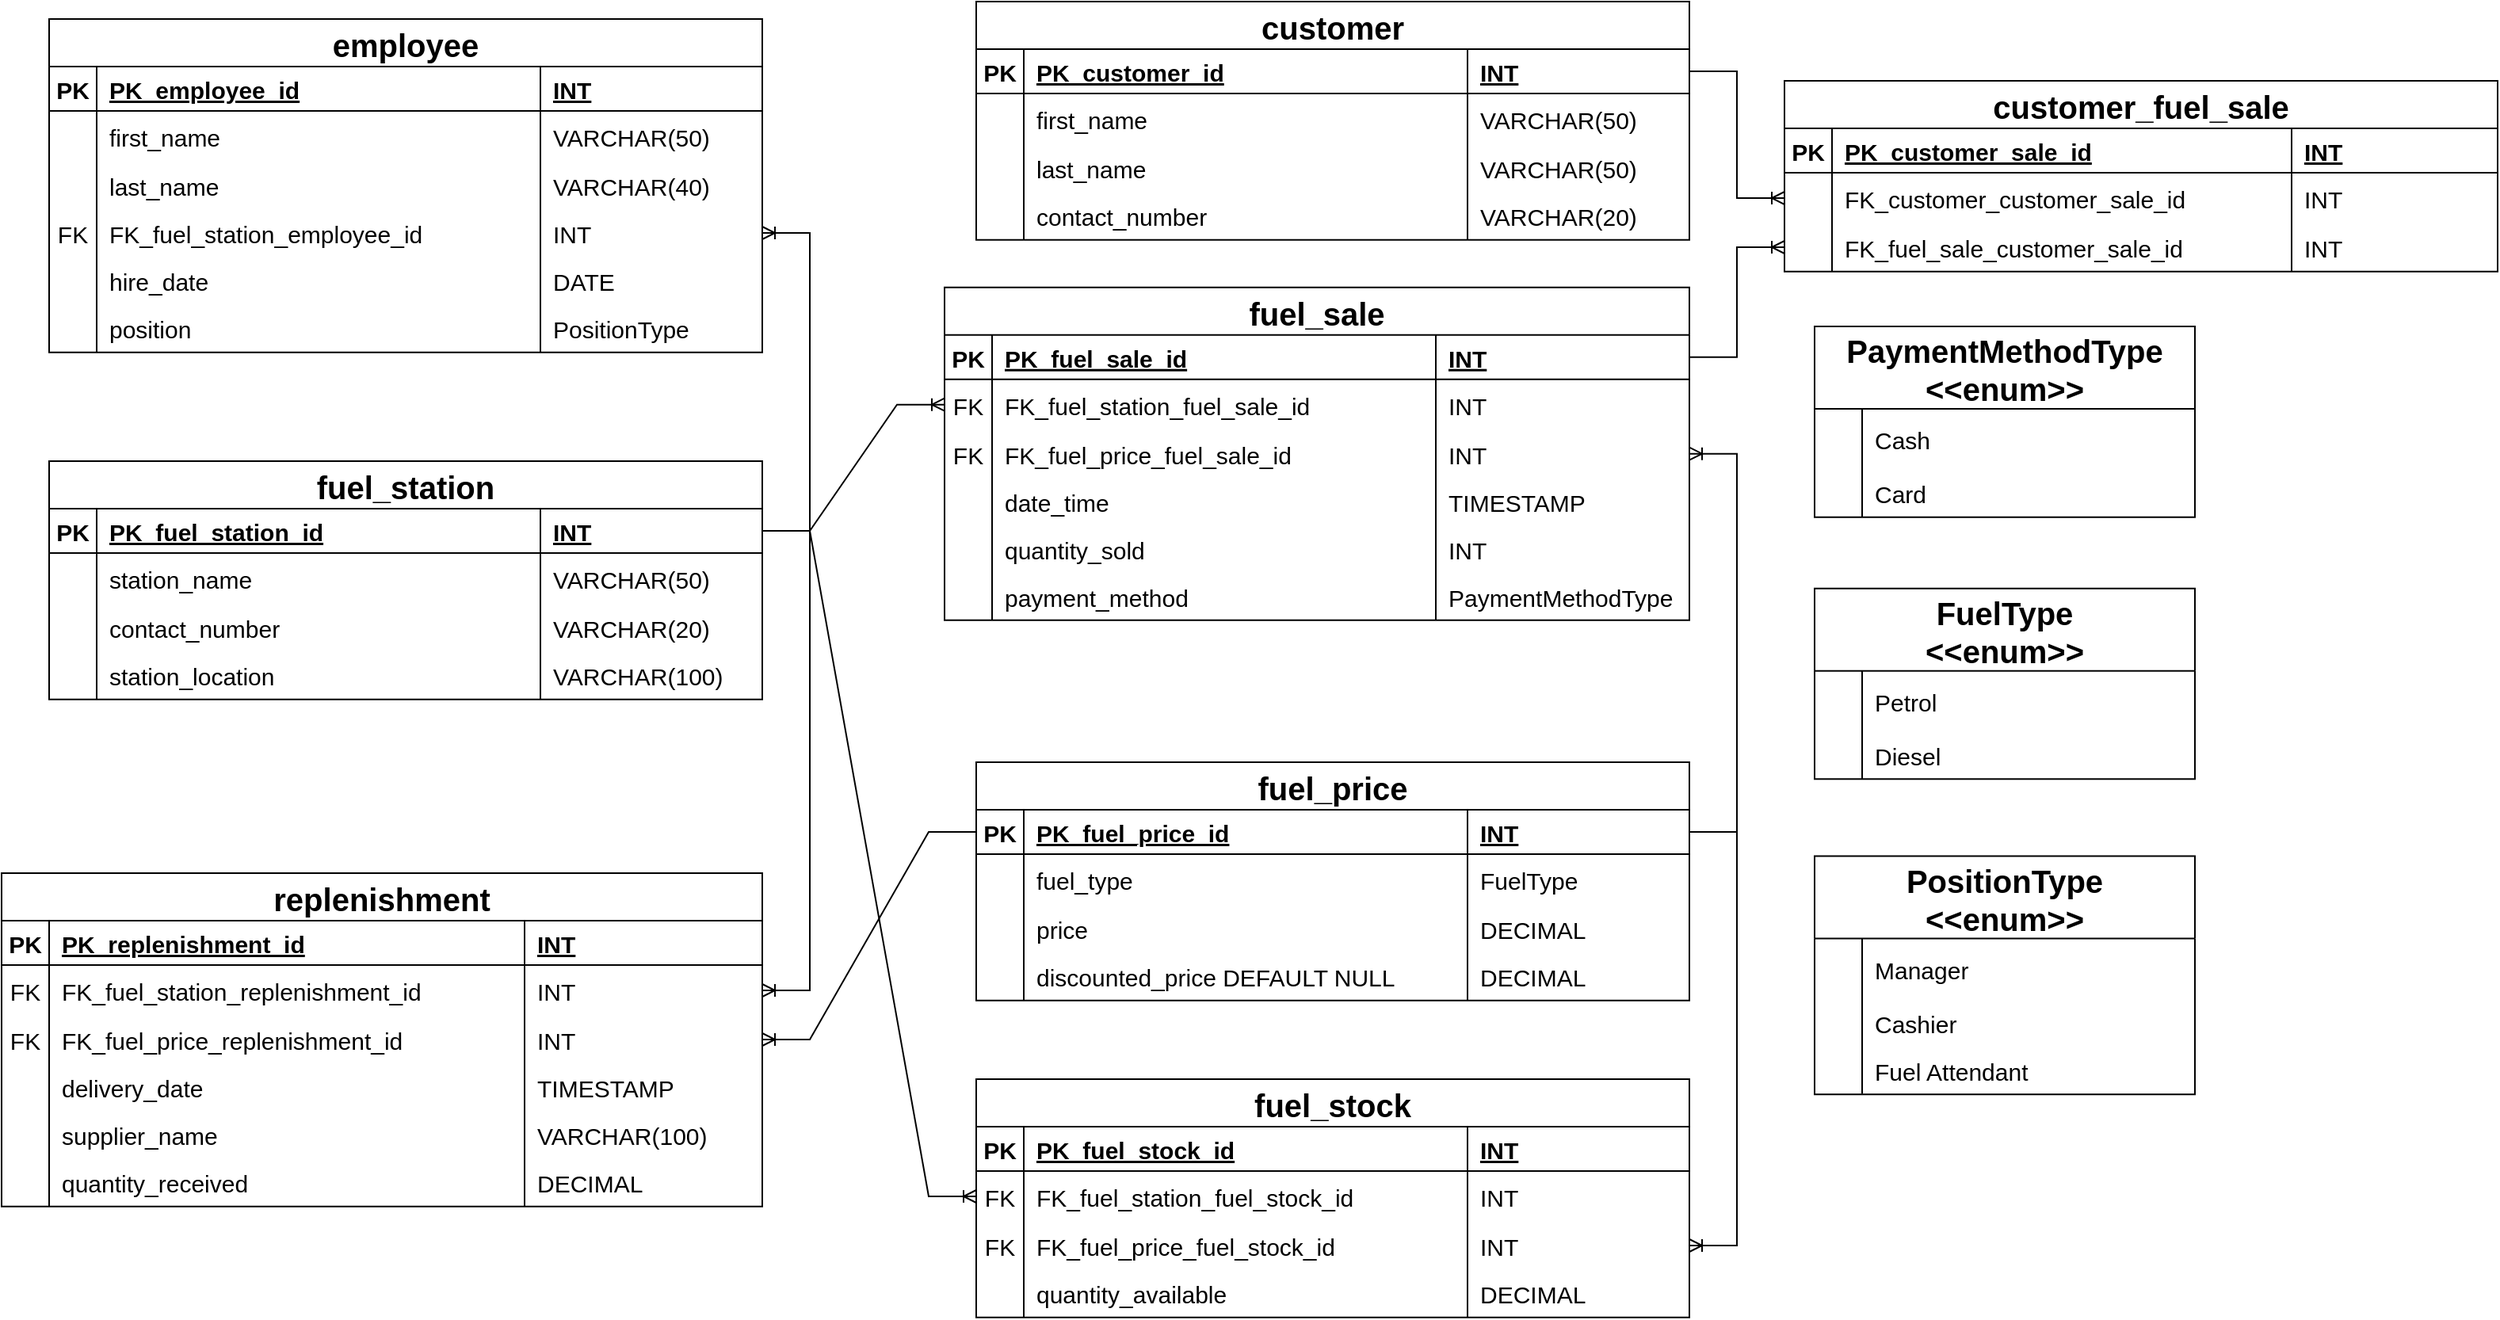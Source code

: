 <mxfile version="24.4.4" type="github">
  <diagram id="R2lEEEUBdFMjLlhIrx00" name="Page-1">
    <mxGraphModel dx="2087" dy="1678" grid="0" gridSize="10" guides="1" tooltips="1" connect="1" arrows="1" fold="1" page="0" pageScale="1" pageWidth="850" pageHeight="1100" math="0" shadow="0" extFonts="Permanent Marker^https://fonts.googleapis.com/css?family=Permanent+Marker">
      <root>
        <mxCell id="0" />
        <mxCell id="1" parent="0" />
        <mxCell id="qMFyncWKVAT01SgCzRK7-14" value="fuel_station" style="shape=table;startSize=30;container=1;collapsible=1;childLayout=tableLayout;fixedRows=1;rowLines=0;fontStyle=1;align=center;resizeLast=1;fillColor=#FFFFFF;strokeColor=#000000;fontSize=20;direction=east;flipH=0;flipV=0;" parent="1" vertex="1">
          <mxGeometry x="15" y="-260" width="450" height="150.35" as="geometry" />
        </mxCell>
        <mxCell id="qMFyncWKVAT01SgCzRK7-15" value="" style="shape=partialRectangle;collapsible=0;dropTarget=0;pointerEvents=0;fillColor=none;points=[[0,0.5],[1,0.5]];portConstraint=eastwest;top=0;left=0;right=0;bottom=1;" parent="qMFyncWKVAT01SgCzRK7-14" vertex="1">
          <mxGeometry y="30" width="450" height="28" as="geometry" />
        </mxCell>
        <mxCell id="qMFyncWKVAT01SgCzRK7-16" value="PK" style="shape=partialRectangle;overflow=hidden;connectable=0;fillColor=none;top=0;left=0;bottom=0;right=0;fontStyle=1;fontSize=15;" parent="qMFyncWKVAT01SgCzRK7-15" vertex="1">
          <mxGeometry width="30" height="28" as="geometry">
            <mxRectangle width="30" height="28" as="alternateBounds" />
          </mxGeometry>
        </mxCell>
        <mxCell id="qMFyncWKVAT01SgCzRK7-17" value="PK_fuel_station_id" style="shape=partialRectangle;overflow=hidden;connectable=0;fillColor=none;top=0;left=0;bottom=0;right=0;align=left;spacingLeft=6;fontStyle=5;fontSize=15;" parent="qMFyncWKVAT01SgCzRK7-15" vertex="1">
          <mxGeometry x="30" width="280" height="28" as="geometry">
            <mxRectangle width="280" height="28" as="alternateBounds" />
          </mxGeometry>
        </mxCell>
        <mxCell id="qMFyncWKVAT01SgCzRK7-18" value="INT" style="shape=partialRectangle;overflow=hidden;connectable=0;fillColor=none;top=0;left=0;bottom=0;right=0;align=left;spacingLeft=6;fontStyle=5;fontSize=15;" parent="qMFyncWKVAT01SgCzRK7-15" vertex="1">
          <mxGeometry x="310" width="140" height="28" as="geometry">
            <mxRectangle width="140" height="28" as="alternateBounds" />
          </mxGeometry>
        </mxCell>
        <mxCell id="qMFyncWKVAT01SgCzRK7-19" value="" style="shape=partialRectangle;collapsible=0;dropTarget=0;pointerEvents=0;fillColor=none;points=[[0,0.5],[1,0.5]];portConstraint=eastwest;top=0;left=0;right=0;bottom=0;" parent="qMFyncWKVAT01SgCzRK7-14" vertex="1">
          <mxGeometry y="58" width="450" height="32" as="geometry" />
        </mxCell>
        <mxCell id="qMFyncWKVAT01SgCzRK7-20" value="" style="shape=partialRectangle;overflow=hidden;connectable=0;fillColor=none;top=0;left=0;bottom=0;right=0;" parent="qMFyncWKVAT01SgCzRK7-19" vertex="1">
          <mxGeometry width="30" height="32" as="geometry">
            <mxRectangle width="30" height="32" as="alternateBounds" />
          </mxGeometry>
        </mxCell>
        <mxCell id="qMFyncWKVAT01SgCzRK7-21" value="station_name" style="shape=partialRectangle;overflow=hidden;connectable=0;fillColor=none;top=0;left=0;bottom=0;right=0;align=left;spacingLeft=6;fontColor=#000000;labelBackgroundColor=none;fontSize=15;" parent="qMFyncWKVAT01SgCzRK7-19" vertex="1">
          <mxGeometry x="30" width="280" height="32" as="geometry">
            <mxRectangle width="280" height="32" as="alternateBounds" />
          </mxGeometry>
        </mxCell>
        <mxCell id="qMFyncWKVAT01SgCzRK7-22" value="VARCHAR(50)" style="shape=partialRectangle;overflow=hidden;connectable=0;fillColor=none;top=0;left=0;bottom=0;right=0;align=left;spacingLeft=6;fontColor=#000000;labelBackgroundColor=none;fontSize=15;" parent="qMFyncWKVAT01SgCzRK7-19" vertex="1">
          <mxGeometry x="310" width="140" height="32" as="geometry">
            <mxRectangle width="140" height="32" as="alternateBounds" />
          </mxGeometry>
        </mxCell>
        <mxCell id="qMFyncWKVAT01SgCzRK7-23" value="" style="shape=tableRow;horizontal=0;startSize=0;swimlaneHead=0;swimlaneBody=0;fillColor=none;collapsible=0;dropTarget=0;points=[[0,0.5],[1,0.5]];portConstraint=eastwest;top=0;left=0;right=0;bottom=0;" parent="qMFyncWKVAT01SgCzRK7-14" vertex="1">
          <mxGeometry y="90" width="450" height="30" as="geometry" />
        </mxCell>
        <mxCell id="qMFyncWKVAT01SgCzRK7-24" value="" style="shape=partialRectangle;connectable=0;fillColor=none;top=0;left=0;bottom=0;right=0;editable=1;overflow=hidden;" parent="qMFyncWKVAT01SgCzRK7-23" vertex="1">
          <mxGeometry width="30" height="30" as="geometry">
            <mxRectangle width="30" height="30" as="alternateBounds" />
          </mxGeometry>
        </mxCell>
        <mxCell id="qMFyncWKVAT01SgCzRK7-25" value="contact_number" style="shape=partialRectangle;connectable=0;fillColor=none;top=0;left=0;bottom=0;right=0;align=left;spacingLeft=6;overflow=hidden;fontSize=15;" parent="qMFyncWKVAT01SgCzRK7-23" vertex="1">
          <mxGeometry x="30" width="280" height="30" as="geometry">
            <mxRectangle width="280" height="30" as="alternateBounds" />
          </mxGeometry>
        </mxCell>
        <mxCell id="qMFyncWKVAT01SgCzRK7-26" value="VARCHAR(20)" style="shape=partialRectangle;connectable=0;fillColor=none;top=0;left=0;bottom=0;right=0;align=left;spacingLeft=6;overflow=hidden;fontSize=15;" parent="qMFyncWKVAT01SgCzRK7-23" vertex="1">
          <mxGeometry x="310" width="140" height="30" as="geometry">
            <mxRectangle width="140" height="30" as="alternateBounds" />
          </mxGeometry>
        </mxCell>
        <mxCell id="qMFyncWKVAT01SgCzRK7-27" value="" style="shape=tableRow;horizontal=0;startSize=0;swimlaneHead=0;swimlaneBody=0;fillColor=none;collapsible=0;dropTarget=0;points=[[0,0.5],[1,0.5]];portConstraint=eastwest;top=0;left=0;right=0;bottom=0;" parent="qMFyncWKVAT01SgCzRK7-14" vertex="1">
          <mxGeometry y="120" width="450" height="30" as="geometry" />
        </mxCell>
        <mxCell id="qMFyncWKVAT01SgCzRK7-28" value="" style="shape=partialRectangle;connectable=0;fillColor=none;top=0;left=0;bottom=0;right=0;editable=1;overflow=hidden;" parent="qMFyncWKVAT01SgCzRK7-27" vertex="1">
          <mxGeometry width="30" height="30" as="geometry">
            <mxRectangle width="30" height="30" as="alternateBounds" />
          </mxGeometry>
        </mxCell>
        <mxCell id="qMFyncWKVAT01SgCzRK7-29" value="station_location" style="shape=partialRectangle;connectable=0;fillColor=none;top=0;left=0;bottom=0;right=0;align=left;spacingLeft=6;overflow=hidden;fontSize=15;" parent="qMFyncWKVAT01SgCzRK7-27" vertex="1">
          <mxGeometry x="30" width="280" height="30" as="geometry">
            <mxRectangle width="280" height="30" as="alternateBounds" />
          </mxGeometry>
        </mxCell>
        <mxCell id="qMFyncWKVAT01SgCzRK7-30" value="VARCHAR(100)" style="shape=partialRectangle;connectable=0;fillColor=none;top=0;left=0;bottom=0;right=0;align=left;spacingLeft=6;overflow=hidden;fontSize=15;" parent="qMFyncWKVAT01SgCzRK7-27" vertex="1">
          <mxGeometry x="310" width="140" height="30" as="geometry">
            <mxRectangle width="140" height="30" as="alternateBounds" />
          </mxGeometry>
        </mxCell>
        <mxCell id="qMFyncWKVAT01SgCzRK7-35" value="fuel_price" style="shape=table;startSize=30;container=1;collapsible=1;childLayout=tableLayout;fixedRows=1;rowLines=0;fontStyle=1;align=center;resizeLast=1;fillColor=#FFFFFF;strokeColor=#000000;fontSize=20;direction=east;flipH=0;flipV=0;" parent="1" vertex="1">
          <mxGeometry x="600" y="-70" width="450" height="150.35" as="geometry" />
        </mxCell>
        <mxCell id="qMFyncWKVAT01SgCzRK7-36" value="" style="shape=partialRectangle;collapsible=0;dropTarget=0;pointerEvents=0;fillColor=none;points=[[0,0.5],[1,0.5]];portConstraint=eastwest;top=0;left=0;right=0;bottom=1;" parent="qMFyncWKVAT01SgCzRK7-35" vertex="1">
          <mxGeometry y="30" width="450" height="28" as="geometry" />
        </mxCell>
        <mxCell id="qMFyncWKVAT01SgCzRK7-37" value="PK" style="shape=partialRectangle;overflow=hidden;connectable=0;fillColor=none;top=0;left=0;bottom=0;right=0;fontStyle=1;fontSize=15;" parent="qMFyncWKVAT01SgCzRK7-36" vertex="1">
          <mxGeometry width="30" height="28" as="geometry">
            <mxRectangle width="30" height="28" as="alternateBounds" />
          </mxGeometry>
        </mxCell>
        <mxCell id="qMFyncWKVAT01SgCzRK7-38" value="PK_fuel_price_id" style="shape=partialRectangle;overflow=hidden;connectable=0;fillColor=none;top=0;left=0;bottom=0;right=0;align=left;spacingLeft=6;fontStyle=5;fontSize=15;" parent="qMFyncWKVAT01SgCzRK7-36" vertex="1">
          <mxGeometry x="30" width="280" height="28" as="geometry">
            <mxRectangle width="280" height="28" as="alternateBounds" />
          </mxGeometry>
        </mxCell>
        <mxCell id="qMFyncWKVAT01SgCzRK7-39" value="INT" style="shape=partialRectangle;overflow=hidden;connectable=0;fillColor=none;top=0;left=0;bottom=0;right=0;align=left;spacingLeft=6;fontStyle=5;fontSize=15;" parent="qMFyncWKVAT01SgCzRK7-36" vertex="1">
          <mxGeometry x="310" width="140" height="28" as="geometry">
            <mxRectangle width="140" height="28" as="alternateBounds" />
          </mxGeometry>
        </mxCell>
        <mxCell id="qMFyncWKVAT01SgCzRK7-40" value="" style="shape=partialRectangle;collapsible=0;dropTarget=0;pointerEvents=0;fillColor=none;points=[[0,0.5],[1,0.5]];portConstraint=eastwest;top=0;left=0;right=0;bottom=0;" parent="qMFyncWKVAT01SgCzRK7-35" vertex="1">
          <mxGeometry y="58" width="450" height="32" as="geometry" />
        </mxCell>
        <mxCell id="qMFyncWKVAT01SgCzRK7-41" value="" style="shape=partialRectangle;overflow=hidden;connectable=0;fillColor=none;top=0;left=0;bottom=0;right=0;" parent="qMFyncWKVAT01SgCzRK7-40" vertex="1">
          <mxGeometry width="30" height="32" as="geometry">
            <mxRectangle width="30" height="32" as="alternateBounds" />
          </mxGeometry>
        </mxCell>
        <mxCell id="qMFyncWKVAT01SgCzRK7-42" value="fuel_type" style="shape=partialRectangle;overflow=hidden;connectable=0;fillColor=none;top=0;left=0;bottom=0;right=0;align=left;spacingLeft=6;fontColor=#000000;labelBackgroundColor=none;fontSize=15;" parent="qMFyncWKVAT01SgCzRK7-40" vertex="1">
          <mxGeometry x="30" width="280" height="32" as="geometry">
            <mxRectangle width="280" height="32" as="alternateBounds" />
          </mxGeometry>
        </mxCell>
        <mxCell id="qMFyncWKVAT01SgCzRK7-43" value="FuelType" style="shape=partialRectangle;overflow=hidden;connectable=0;fillColor=none;top=0;left=0;bottom=0;right=0;align=left;spacingLeft=6;fontColor=#000000;labelBackgroundColor=none;fontSize=15;" parent="qMFyncWKVAT01SgCzRK7-40" vertex="1">
          <mxGeometry x="310" width="140" height="32" as="geometry">
            <mxRectangle width="140" height="32" as="alternateBounds" />
          </mxGeometry>
        </mxCell>
        <mxCell id="qMFyncWKVAT01SgCzRK7-44" value="" style="shape=tableRow;horizontal=0;startSize=0;swimlaneHead=0;swimlaneBody=0;fillColor=none;collapsible=0;dropTarget=0;points=[[0,0.5],[1,0.5]];portConstraint=eastwest;top=0;left=0;right=0;bottom=0;" parent="qMFyncWKVAT01SgCzRK7-35" vertex="1">
          <mxGeometry y="90" width="450" height="30" as="geometry" />
        </mxCell>
        <mxCell id="qMFyncWKVAT01SgCzRK7-45" value="" style="shape=partialRectangle;connectable=0;fillColor=none;top=0;left=0;bottom=0;right=0;editable=1;overflow=hidden;" parent="qMFyncWKVAT01SgCzRK7-44" vertex="1">
          <mxGeometry width="30" height="30" as="geometry">
            <mxRectangle width="30" height="30" as="alternateBounds" />
          </mxGeometry>
        </mxCell>
        <mxCell id="qMFyncWKVAT01SgCzRK7-46" value="price" style="shape=partialRectangle;connectable=0;fillColor=none;top=0;left=0;bottom=0;right=0;align=left;spacingLeft=6;overflow=hidden;fontSize=15;" parent="qMFyncWKVAT01SgCzRK7-44" vertex="1">
          <mxGeometry x="30" width="280" height="30" as="geometry">
            <mxRectangle width="280" height="30" as="alternateBounds" />
          </mxGeometry>
        </mxCell>
        <mxCell id="qMFyncWKVAT01SgCzRK7-47" value="DECIMAL" style="shape=partialRectangle;connectable=0;fillColor=none;top=0;left=0;bottom=0;right=0;align=left;spacingLeft=6;overflow=hidden;fontSize=15;" parent="qMFyncWKVAT01SgCzRK7-44" vertex="1">
          <mxGeometry x="310" width="140" height="30" as="geometry">
            <mxRectangle width="140" height="30" as="alternateBounds" />
          </mxGeometry>
        </mxCell>
        <mxCell id="qMFyncWKVAT01SgCzRK7-48" value="" style="shape=tableRow;horizontal=0;startSize=0;swimlaneHead=0;swimlaneBody=0;fillColor=none;collapsible=0;dropTarget=0;points=[[0,0.5],[1,0.5]];portConstraint=eastwest;top=0;left=0;right=0;bottom=0;" parent="qMFyncWKVAT01SgCzRK7-35" vertex="1">
          <mxGeometry y="120" width="450" height="30" as="geometry" />
        </mxCell>
        <mxCell id="qMFyncWKVAT01SgCzRK7-49" value="" style="shape=partialRectangle;connectable=0;fillColor=none;top=0;left=0;bottom=0;right=0;editable=1;overflow=hidden;" parent="qMFyncWKVAT01SgCzRK7-48" vertex="1">
          <mxGeometry width="30" height="30" as="geometry">
            <mxRectangle width="30" height="30" as="alternateBounds" />
          </mxGeometry>
        </mxCell>
        <mxCell id="qMFyncWKVAT01SgCzRK7-50" value="discounted_price DEFAULT NULL" style="shape=partialRectangle;connectable=0;fillColor=none;top=0;left=0;bottom=0;right=0;align=left;spacingLeft=6;overflow=hidden;fontSize=15;" parent="qMFyncWKVAT01SgCzRK7-48" vertex="1">
          <mxGeometry x="30" width="280" height="30" as="geometry">
            <mxRectangle width="280" height="30" as="alternateBounds" />
          </mxGeometry>
        </mxCell>
        <mxCell id="qMFyncWKVAT01SgCzRK7-51" value="DECIMAL" style="shape=partialRectangle;connectable=0;fillColor=none;top=0;left=0;bottom=0;right=0;align=left;spacingLeft=6;overflow=hidden;fontSize=15;" parent="qMFyncWKVAT01SgCzRK7-48" vertex="1">
          <mxGeometry x="310" width="140" height="30" as="geometry">
            <mxRectangle width="140" height="30" as="alternateBounds" />
          </mxGeometry>
        </mxCell>
        <mxCell id="qMFyncWKVAT01SgCzRK7-56" value="fuel_stock" style="shape=table;startSize=30;container=1;collapsible=1;childLayout=tableLayout;fixedRows=1;rowLines=0;fontStyle=1;align=center;resizeLast=1;fillColor=#FFFFFF;strokeColor=#000000;fontSize=20;direction=east;flipH=0;flipV=0;" parent="1" vertex="1">
          <mxGeometry x="600" y="130" width="450" height="150.35" as="geometry" />
        </mxCell>
        <mxCell id="qMFyncWKVAT01SgCzRK7-57" value="" style="shape=partialRectangle;collapsible=0;dropTarget=0;pointerEvents=0;fillColor=none;points=[[0,0.5],[1,0.5]];portConstraint=eastwest;top=0;left=0;right=0;bottom=1;" parent="qMFyncWKVAT01SgCzRK7-56" vertex="1">
          <mxGeometry y="30" width="450" height="28" as="geometry" />
        </mxCell>
        <mxCell id="qMFyncWKVAT01SgCzRK7-58" value="PK" style="shape=partialRectangle;overflow=hidden;connectable=0;fillColor=none;top=0;left=0;bottom=0;right=0;fontStyle=1;fontSize=15;" parent="qMFyncWKVAT01SgCzRK7-57" vertex="1">
          <mxGeometry width="30" height="28" as="geometry">
            <mxRectangle width="30" height="28" as="alternateBounds" />
          </mxGeometry>
        </mxCell>
        <mxCell id="qMFyncWKVAT01SgCzRK7-59" value="PK_fuel_stock_id" style="shape=partialRectangle;overflow=hidden;connectable=0;fillColor=none;top=0;left=0;bottom=0;right=0;align=left;spacingLeft=6;fontStyle=5;fontSize=15;" parent="qMFyncWKVAT01SgCzRK7-57" vertex="1">
          <mxGeometry x="30" width="280" height="28" as="geometry">
            <mxRectangle width="280" height="28" as="alternateBounds" />
          </mxGeometry>
        </mxCell>
        <mxCell id="qMFyncWKVAT01SgCzRK7-60" value="INT" style="shape=partialRectangle;overflow=hidden;connectable=0;fillColor=none;top=0;left=0;bottom=0;right=0;align=left;spacingLeft=6;fontStyle=5;fontSize=15;" parent="qMFyncWKVAT01SgCzRK7-57" vertex="1">
          <mxGeometry x="310" width="140" height="28" as="geometry">
            <mxRectangle width="140" height="28" as="alternateBounds" />
          </mxGeometry>
        </mxCell>
        <mxCell id="qMFyncWKVAT01SgCzRK7-61" value="" style="shape=partialRectangle;collapsible=0;dropTarget=0;pointerEvents=0;fillColor=none;points=[[0,0.5],[1,0.5]];portConstraint=eastwest;top=0;left=0;right=0;bottom=0;" parent="qMFyncWKVAT01SgCzRK7-56" vertex="1">
          <mxGeometry y="58" width="450" height="32" as="geometry" />
        </mxCell>
        <mxCell id="qMFyncWKVAT01SgCzRK7-62" value="FK" style="shape=partialRectangle;overflow=hidden;connectable=0;fillColor=none;top=0;left=0;bottom=0;right=0;fontSize=15;" parent="qMFyncWKVAT01SgCzRK7-61" vertex="1">
          <mxGeometry width="30" height="32" as="geometry">
            <mxRectangle width="30" height="32" as="alternateBounds" />
          </mxGeometry>
        </mxCell>
        <mxCell id="qMFyncWKVAT01SgCzRK7-63" value="FK_fuel_station_fuel_stock_id" style="shape=partialRectangle;overflow=hidden;connectable=0;fillColor=none;top=0;left=0;bottom=0;right=0;align=left;spacingLeft=6;fontColor=#000000;labelBackgroundColor=none;fontSize=15;" parent="qMFyncWKVAT01SgCzRK7-61" vertex="1">
          <mxGeometry x="30" width="280" height="32" as="geometry">
            <mxRectangle width="280" height="32" as="alternateBounds" />
          </mxGeometry>
        </mxCell>
        <mxCell id="qMFyncWKVAT01SgCzRK7-64" value="INT" style="shape=partialRectangle;overflow=hidden;connectable=0;fillColor=none;top=0;left=0;bottom=0;right=0;align=left;spacingLeft=6;fontColor=#000000;labelBackgroundColor=none;fontSize=15;" parent="qMFyncWKVAT01SgCzRK7-61" vertex="1">
          <mxGeometry x="310" width="140" height="32" as="geometry">
            <mxRectangle width="140" height="32" as="alternateBounds" />
          </mxGeometry>
        </mxCell>
        <mxCell id="qMFyncWKVAT01SgCzRK7-65" value="" style="shape=tableRow;horizontal=0;startSize=0;swimlaneHead=0;swimlaneBody=0;fillColor=none;collapsible=0;dropTarget=0;points=[[0,0.5],[1,0.5]];portConstraint=eastwest;top=0;left=0;right=0;bottom=0;" parent="qMFyncWKVAT01SgCzRK7-56" vertex="1">
          <mxGeometry y="90" width="450" height="30" as="geometry" />
        </mxCell>
        <mxCell id="qMFyncWKVAT01SgCzRK7-66" value="FK" style="shape=partialRectangle;connectable=0;fillColor=none;top=0;left=0;bottom=0;right=0;editable=1;overflow=hidden;fontSize=15;" parent="qMFyncWKVAT01SgCzRK7-65" vertex="1">
          <mxGeometry width="30" height="30" as="geometry">
            <mxRectangle width="30" height="30" as="alternateBounds" />
          </mxGeometry>
        </mxCell>
        <mxCell id="qMFyncWKVAT01SgCzRK7-67" value="FK_fuel_price_fuel_stock_id" style="shape=partialRectangle;connectable=0;fillColor=none;top=0;left=0;bottom=0;right=0;align=left;spacingLeft=6;overflow=hidden;fontSize=15;" parent="qMFyncWKVAT01SgCzRK7-65" vertex="1">
          <mxGeometry x="30" width="280" height="30" as="geometry">
            <mxRectangle width="280" height="30" as="alternateBounds" />
          </mxGeometry>
        </mxCell>
        <mxCell id="qMFyncWKVAT01SgCzRK7-68" value="INT" style="shape=partialRectangle;connectable=0;fillColor=none;top=0;left=0;bottom=0;right=0;align=left;spacingLeft=6;overflow=hidden;fontSize=15;" parent="qMFyncWKVAT01SgCzRK7-65" vertex="1">
          <mxGeometry x="310" width="140" height="30" as="geometry">
            <mxRectangle width="140" height="30" as="alternateBounds" />
          </mxGeometry>
        </mxCell>
        <mxCell id="qMFyncWKVAT01SgCzRK7-69" value="" style="shape=tableRow;horizontal=0;startSize=0;swimlaneHead=0;swimlaneBody=0;fillColor=none;collapsible=0;dropTarget=0;points=[[0,0.5],[1,0.5]];portConstraint=eastwest;top=0;left=0;right=0;bottom=0;" parent="qMFyncWKVAT01SgCzRK7-56" vertex="1">
          <mxGeometry y="120" width="450" height="30" as="geometry" />
        </mxCell>
        <mxCell id="qMFyncWKVAT01SgCzRK7-70" value="" style="shape=partialRectangle;connectable=0;fillColor=none;top=0;left=0;bottom=0;right=0;editable=1;overflow=hidden;" parent="qMFyncWKVAT01SgCzRK7-69" vertex="1">
          <mxGeometry width="30" height="30" as="geometry">
            <mxRectangle width="30" height="30" as="alternateBounds" />
          </mxGeometry>
        </mxCell>
        <mxCell id="qMFyncWKVAT01SgCzRK7-71" value="quantity_available" style="shape=partialRectangle;connectable=0;fillColor=none;top=0;left=0;bottom=0;right=0;align=left;spacingLeft=6;overflow=hidden;fontSize=15;" parent="qMFyncWKVAT01SgCzRK7-69" vertex="1">
          <mxGeometry x="30" width="280" height="30" as="geometry">
            <mxRectangle width="280" height="30" as="alternateBounds" />
          </mxGeometry>
        </mxCell>
        <mxCell id="qMFyncWKVAT01SgCzRK7-72" value="DECIMAL" style="shape=partialRectangle;connectable=0;fillColor=none;top=0;left=0;bottom=0;right=0;align=left;spacingLeft=6;overflow=hidden;fontSize=15;" parent="qMFyncWKVAT01SgCzRK7-69" vertex="1">
          <mxGeometry x="310" width="140" height="30" as="geometry">
            <mxRectangle width="140" height="30" as="alternateBounds" />
          </mxGeometry>
        </mxCell>
        <mxCell id="qMFyncWKVAT01SgCzRK7-77" value="" style="edgeStyle=entityRelationEdgeStyle;fontSize=12;html=1;endArrow=ERoneToMany;rounded=0;exitX=1;exitY=0.5;exitDx=0;exitDy=0;entryX=0;entryY=0.5;entryDx=0;entryDy=0;" parent="1" source="qMFyncWKVAT01SgCzRK7-15" target="qMFyncWKVAT01SgCzRK7-61" edge="1">
          <mxGeometry width="100" height="100" relative="1" as="geometry">
            <mxPoint x="150" y="320" as="sourcePoint" />
            <mxPoint x="250" y="220" as="targetPoint" />
          </mxGeometry>
        </mxCell>
        <mxCell id="qMFyncWKVAT01SgCzRK7-78" value="" style="edgeStyle=entityRelationEdgeStyle;fontSize=12;html=1;endArrow=ERoneToMany;rounded=0;exitX=1;exitY=0.5;exitDx=0;exitDy=0;entryX=1;entryY=0.5;entryDx=0;entryDy=0;" parent="1" source="qMFyncWKVAT01SgCzRK7-36" target="qMFyncWKVAT01SgCzRK7-65" edge="1">
          <mxGeometry width="100" height="100" relative="1" as="geometry">
            <mxPoint x="1180" y="170" as="sourcePoint" />
            <mxPoint x="1280" y="70" as="targetPoint" />
          </mxGeometry>
        </mxCell>
        <mxCell id="qMFyncWKVAT01SgCzRK7-79" value="fuel_sale" style="shape=table;startSize=30;container=1;collapsible=1;childLayout=tableLayout;fixedRows=1;rowLines=0;fontStyle=1;align=center;resizeLast=1;fillColor=#FFFFFF;strokeColor=#000000;fontSize=20;direction=east;flipH=0;flipV=0;" parent="1" vertex="1">
          <mxGeometry x="580" y="-369.65" width="470" height="210.0" as="geometry" />
        </mxCell>
        <mxCell id="qMFyncWKVAT01SgCzRK7-80" value="" style="shape=partialRectangle;collapsible=0;dropTarget=0;pointerEvents=0;fillColor=none;points=[[0,0.5],[1,0.5]];portConstraint=eastwest;top=0;left=0;right=0;bottom=1;" parent="qMFyncWKVAT01SgCzRK7-79" vertex="1">
          <mxGeometry y="30" width="470" height="28" as="geometry" />
        </mxCell>
        <mxCell id="qMFyncWKVAT01SgCzRK7-81" value="PK" style="shape=partialRectangle;overflow=hidden;connectable=0;fillColor=none;top=0;left=0;bottom=0;right=0;fontStyle=1;fontSize=15;" parent="qMFyncWKVAT01SgCzRK7-80" vertex="1">
          <mxGeometry width="30" height="28" as="geometry">
            <mxRectangle width="30" height="28" as="alternateBounds" />
          </mxGeometry>
        </mxCell>
        <mxCell id="qMFyncWKVAT01SgCzRK7-82" value="PK_fuel_sale_id" style="shape=partialRectangle;overflow=hidden;connectable=0;fillColor=none;top=0;left=0;bottom=0;right=0;align=left;spacingLeft=6;fontStyle=5;fontSize=15;" parent="qMFyncWKVAT01SgCzRK7-80" vertex="1">
          <mxGeometry x="30" width="280" height="28" as="geometry">
            <mxRectangle width="280" height="28" as="alternateBounds" />
          </mxGeometry>
        </mxCell>
        <mxCell id="qMFyncWKVAT01SgCzRK7-83" value="INT" style="shape=partialRectangle;overflow=hidden;connectable=0;fillColor=none;top=0;left=0;bottom=0;right=0;align=left;spacingLeft=6;fontStyle=5;fontSize=15;" parent="qMFyncWKVAT01SgCzRK7-80" vertex="1">
          <mxGeometry x="310" width="160" height="28" as="geometry">
            <mxRectangle width="160" height="28" as="alternateBounds" />
          </mxGeometry>
        </mxCell>
        <mxCell id="qMFyncWKVAT01SgCzRK7-84" value="" style="shape=partialRectangle;collapsible=0;dropTarget=0;pointerEvents=0;fillColor=none;points=[[0,0.5],[1,0.5]];portConstraint=eastwest;top=0;left=0;right=0;bottom=0;" parent="qMFyncWKVAT01SgCzRK7-79" vertex="1">
          <mxGeometry y="58" width="470" height="32" as="geometry" />
        </mxCell>
        <mxCell id="qMFyncWKVAT01SgCzRK7-85" value="FK" style="shape=partialRectangle;overflow=hidden;connectable=0;fillColor=none;top=0;left=0;bottom=0;right=0;fontSize=15;" parent="qMFyncWKVAT01SgCzRK7-84" vertex="1">
          <mxGeometry width="30" height="32" as="geometry">
            <mxRectangle width="30" height="32" as="alternateBounds" />
          </mxGeometry>
        </mxCell>
        <mxCell id="qMFyncWKVAT01SgCzRK7-86" value="FK_fuel_station_fuel_sale_id" style="shape=partialRectangle;overflow=hidden;connectable=0;fillColor=none;top=0;left=0;bottom=0;right=0;align=left;spacingLeft=6;fontColor=#000000;labelBackgroundColor=none;fontSize=15;" parent="qMFyncWKVAT01SgCzRK7-84" vertex="1">
          <mxGeometry x="30" width="280" height="32" as="geometry">
            <mxRectangle width="280" height="32" as="alternateBounds" />
          </mxGeometry>
        </mxCell>
        <mxCell id="qMFyncWKVAT01SgCzRK7-87" value="INT" style="shape=partialRectangle;overflow=hidden;connectable=0;fillColor=none;top=0;left=0;bottom=0;right=0;align=left;spacingLeft=6;fontColor=#000000;labelBackgroundColor=none;fontSize=15;" parent="qMFyncWKVAT01SgCzRK7-84" vertex="1">
          <mxGeometry x="310" width="160" height="32" as="geometry">
            <mxRectangle width="160" height="32" as="alternateBounds" />
          </mxGeometry>
        </mxCell>
        <mxCell id="qMFyncWKVAT01SgCzRK7-88" value="" style="shape=tableRow;horizontal=0;startSize=0;swimlaneHead=0;swimlaneBody=0;fillColor=none;collapsible=0;dropTarget=0;points=[[0,0.5],[1,0.5]];portConstraint=eastwest;top=0;left=0;right=0;bottom=0;" parent="qMFyncWKVAT01SgCzRK7-79" vertex="1">
          <mxGeometry y="90" width="470" height="30" as="geometry" />
        </mxCell>
        <mxCell id="qMFyncWKVAT01SgCzRK7-89" value="FK" style="shape=partialRectangle;connectable=0;fillColor=none;top=0;left=0;bottom=0;right=0;editable=1;overflow=hidden;fontSize=15;" parent="qMFyncWKVAT01SgCzRK7-88" vertex="1">
          <mxGeometry width="30" height="30" as="geometry">
            <mxRectangle width="30" height="30" as="alternateBounds" />
          </mxGeometry>
        </mxCell>
        <mxCell id="qMFyncWKVAT01SgCzRK7-90" value="FK_fuel_price_fuel_sale_id" style="shape=partialRectangle;connectable=0;fillColor=none;top=0;left=0;bottom=0;right=0;align=left;spacingLeft=6;overflow=hidden;fontSize=15;" parent="qMFyncWKVAT01SgCzRK7-88" vertex="1">
          <mxGeometry x="30" width="280" height="30" as="geometry">
            <mxRectangle width="280" height="30" as="alternateBounds" />
          </mxGeometry>
        </mxCell>
        <mxCell id="qMFyncWKVAT01SgCzRK7-91" value="INT" style="shape=partialRectangle;connectable=0;fillColor=none;top=0;left=0;bottom=0;right=0;align=left;spacingLeft=6;overflow=hidden;fontSize=15;" parent="qMFyncWKVAT01SgCzRK7-88" vertex="1">
          <mxGeometry x="310" width="160" height="30" as="geometry">
            <mxRectangle width="160" height="30" as="alternateBounds" />
          </mxGeometry>
        </mxCell>
        <mxCell id="qMFyncWKVAT01SgCzRK7-92" value="" style="shape=tableRow;horizontal=0;startSize=0;swimlaneHead=0;swimlaneBody=0;fillColor=none;collapsible=0;dropTarget=0;points=[[0,0.5],[1,0.5]];portConstraint=eastwest;top=0;left=0;right=0;bottom=0;" parent="qMFyncWKVAT01SgCzRK7-79" vertex="1">
          <mxGeometry y="120" width="470" height="30" as="geometry" />
        </mxCell>
        <mxCell id="qMFyncWKVAT01SgCzRK7-93" value="" style="shape=partialRectangle;connectable=0;fillColor=none;top=0;left=0;bottom=0;right=0;editable=1;overflow=hidden;" parent="qMFyncWKVAT01SgCzRK7-92" vertex="1">
          <mxGeometry width="30" height="30" as="geometry">
            <mxRectangle width="30" height="30" as="alternateBounds" />
          </mxGeometry>
        </mxCell>
        <mxCell id="qMFyncWKVAT01SgCzRK7-94" value="date_time" style="shape=partialRectangle;connectable=0;fillColor=none;top=0;left=0;bottom=0;right=0;align=left;spacingLeft=6;overflow=hidden;fontSize=15;" parent="qMFyncWKVAT01SgCzRK7-92" vertex="1">
          <mxGeometry x="30" width="280" height="30" as="geometry">
            <mxRectangle width="280" height="30" as="alternateBounds" />
          </mxGeometry>
        </mxCell>
        <mxCell id="qMFyncWKVAT01SgCzRK7-95" value="TIMESTAMP" style="shape=partialRectangle;connectable=0;fillColor=none;top=0;left=0;bottom=0;right=0;align=left;spacingLeft=6;overflow=hidden;fontSize=15;" parent="qMFyncWKVAT01SgCzRK7-92" vertex="1">
          <mxGeometry x="310" width="160" height="30" as="geometry">
            <mxRectangle width="160" height="30" as="alternateBounds" />
          </mxGeometry>
        </mxCell>
        <mxCell id="qMFyncWKVAT01SgCzRK7-96" value="" style="shape=tableRow;horizontal=0;startSize=0;swimlaneHead=0;swimlaneBody=0;fillColor=none;collapsible=0;dropTarget=0;points=[[0,0.5],[1,0.5]];portConstraint=eastwest;top=0;left=0;right=0;bottom=0;" parent="qMFyncWKVAT01SgCzRK7-79" vertex="1">
          <mxGeometry y="150" width="470" height="30" as="geometry" />
        </mxCell>
        <mxCell id="qMFyncWKVAT01SgCzRK7-97" value="" style="shape=partialRectangle;connectable=0;fillColor=none;top=0;left=0;bottom=0;right=0;editable=1;overflow=hidden;" parent="qMFyncWKVAT01SgCzRK7-96" vertex="1">
          <mxGeometry width="30" height="30" as="geometry">
            <mxRectangle width="30" height="30" as="alternateBounds" />
          </mxGeometry>
        </mxCell>
        <mxCell id="qMFyncWKVAT01SgCzRK7-98" value="quantity_sold" style="shape=partialRectangle;connectable=0;fillColor=none;top=0;left=0;bottom=0;right=0;align=left;spacingLeft=6;overflow=hidden;fontSize=15;" parent="qMFyncWKVAT01SgCzRK7-96" vertex="1">
          <mxGeometry x="30" width="280" height="30" as="geometry">
            <mxRectangle width="280" height="30" as="alternateBounds" />
          </mxGeometry>
        </mxCell>
        <mxCell id="qMFyncWKVAT01SgCzRK7-99" value="INT" style="shape=partialRectangle;connectable=0;fillColor=none;top=0;left=0;bottom=0;right=0;align=left;spacingLeft=6;overflow=hidden;fontSize=15;" parent="qMFyncWKVAT01SgCzRK7-96" vertex="1">
          <mxGeometry x="310" width="160" height="30" as="geometry">
            <mxRectangle width="160" height="30" as="alternateBounds" />
          </mxGeometry>
        </mxCell>
        <mxCell id="qMFyncWKVAT01SgCzRK7-100" value="" style="shape=tableRow;horizontal=0;startSize=0;swimlaneHead=0;swimlaneBody=0;fillColor=none;collapsible=0;dropTarget=0;points=[[0,0.5],[1,0.5]];portConstraint=eastwest;top=0;left=0;right=0;bottom=0;" parent="qMFyncWKVAT01SgCzRK7-79" vertex="1">
          <mxGeometry y="180" width="470" height="30" as="geometry" />
        </mxCell>
        <mxCell id="qMFyncWKVAT01SgCzRK7-101" value="" style="shape=partialRectangle;connectable=0;fillColor=none;top=0;left=0;bottom=0;right=0;editable=1;overflow=hidden;" parent="qMFyncWKVAT01SgCzRK7-100" vertex="1">
          <mxGeometry width="30" height="30" as="geometry">
            <mxRectangle width="30" height="30" as="alternateBounds" />
          </mxGeometry>
        </mxCell>
        <mxCell id="qMFyncWKVAT01SgCzRK7-102" value="payment_method" style="shape=partialRectangle;connectable=0;fillColor=none;top=0;left=0;bottom=0;right=0;align=left;spacingLeft=6;overflow=hidden;fontSize=15;" parent="qMFyncWKVAT01SgCzRK7-100" vertex="1">
          <mxGeometry x="30" width="280" height="30" as="geometry">
            <mxRectangle width="280" height="30" as="alternateBounds" />
          </mxGeometry>
        </mxCell>
        <mxCell id="qMFyncWKVAT01SgCzRK7-103" value="PaymentMethodType" style="shape=partialRectangle;connectable=0;fillColor=none;top=0;left=0;bottom=0;right=0;align=left;spacingLeft=6;overflow=hidden;fontSize=15;" parent="qMFyncWKVAT01SgCzRK7-100" vertex="1">
          <mxGeometry x="310" width="160" height="30" as="geometry">
            <mxRectangle width="160" height="30" as="alternateBounds" />
          </mxGeometry>
        </mxCell>
        <mxCell id="qMFyncWKVAT01SgCzRK7-104" value="" style="edgeStyle=entityRelationEdgeStyle;fontSize=12;html=1;endArrow=ERoneToMany;rounded=0;exitX=1;exitY=0.5;exitDx=0;exitDy=0;entryX=0;entryY=0.5;entryDx=0;entryDy=0;" parent="1" source="qMFyncWKVAT01SgCzRK7-15" target="qMFyncWKVAT01SgCzRK7-84" edge="1">
          <mxGeometry width="100" height="100" relative="1" as="geometry">
            <mxPoint x="30" y="-200" as="sourcePoint" />
            <mxPoint x="130" y="-300" as="targetPoint" />
          </mxGeometry>
        </mxCell>
        <mxCell id="qMFyncWKVAT01SgCzRK7-105" value="" style="edgeStyle=entityRelationEdgeStyle;fontSize=12;html=1;endArrow=ERoneToMany;rounded=0;exitX=1;exitY=0.5;exitDx=0;exitDy=0;entryX=1;entryY=0.5;entryDx=0;entryDy=0;" parent="1" source="qMFyncWKVAT01SgCzRK7-36" target="qMFyncWKVAT01SgCzRK7-88" edge="1">
          <mxGeometry width="100" height="100" relative="1" as="geometry">
            <mxPoint x="1190" y="-200" as="sourcePoint" />
            <mxPoint x="1290" y="-300" as="targetPoint" />
          </mxGeometry>
        </mxCell>
        <mxCell id="qMFyncWKVAT01SgCzRK7-106" value="replenishment" style="shape=table;startSize=30;container=1;collapsible=1;childLayout=tableLayout;fixedRows=1;rowLines=0;fontStyle=1;align=center;resizeLast=1;fillColor=#FFFFFF;strokeColor=#000000;fontSize=20;direction=east;flipH=0;flipV=0;" parent="1" vertex="1">
          <mxGeometry x="-15" width="480" height="210.35" as="geometry" />
        </mxCell>
        <mxCell id="qMFyncWKVAT01SgCzRK7-107" value="" style="shape=partialRectangle;collapsible=0;dropTarget=0;pointerEvents=0;fillColor=none;points=[[0,0.5],[1,0.5]];portConstraint=eastwest;top=0;left=0;right=0;bottom=1;" parent="qMFyncWKVAT01SgCzRK7-106" vertex="1">
          <mxGeometry y="30" width="480" height="28" as="geometry" />
        </mxCell>
        <mxCell id="qMFyncWKVAT01SgCzRK7-108" value="PK" style="shape=partialRectangle;overflow=hidden;connectable=0;fillColor=none;top=0;left=0;bottom=0;right=0;fontStyle=1;fontSize=15;" parent="qMFyncWKVAT01SgCzRK7-107" vertex="1">
          <mxGeometry width="30" height="28" as="geometry">
            <mxRectangle width="30" height="28" as="alternateBounds" />
          </mxGeometry>
        </mxCell>
        <mxCell id="qMFyncWKVAT01SgCzRK7-109" value="PK_replenishment_id" style="shape=partialRectangle;overflow=hidden;connectable=0;fillColor=none;top=0;left=0;bottom=0;right=0;align=left;spacingLeft=6;fontStyle=5;fontSize=15;" parent="qMFyncWKVAT01SgCzRK7-107" vertex="1">
          <mxGeometry x="30" width="300" height="28" as="geometry">
            <mxRectangle width="300" height="28" as="alternateBounds" />
          </mxGeometry>
        </mxCell>
        <mxCell id="qMFyncWKVAT01SgCzRK7-110" value="INT" style="shape=partialRectangle;overflow=hidden;connectable=0;fillColor=none;top=0;left=0;bottom=0;right=0;align=left;spacingLeft=6;fontStyle=5;fontSize=15;" parent="qMFyncWKVAT01SgCzRK7-107" vertex="1">
          <mxGeometry x="330" width="150" height="28" as="geometry">
            <mxRectangle width="150" height="28" as="alternateBounds" />
          </mxGeometry>
        </mxCell>
        <mxCell id="qMFyncWKVAT01SgCzRK7-111" value="" style="shape=partialRectangle;collapsible=0;dropTarget=0;pointerEvents=0;fillColor=none;points=[[0,0.5],[1,0.5]];portConstraint=eastwest;top=0;left=0;right=0;bottom=0;" parent="qMFyncWKVAT01SgCzRK7-106" vertex="1">
          <mxGeometry y="58" width="480" height="32" as="geometry" />
        </mxCell>
        <mxCell id="qMFyncWKVAT01SgCzRK7-112" value="FK" style="shape=partialRectangle;overflow=hidden;connectable=0;fillColor=none;top=0;left=0;bottom=0;right=0;fontSize=15;" parent="qMFyncWKVAT01SgCzRK7-111" vertex="1">
          <mxGeometry width="30" height="32" as="geometry">
            <mxRectangle width="30" height="32" as="alternateBounds" />
          </mxGeometry>
        </mxCell>
        <mxCell id="qMFyncWKVAT01SgCzRK7-113" value="FK_fuel_station_replenishment_id" style="shape=partialRectangle;overflow=hidden;connectable=0;fillColor=none;top=0;left=0;bottom=0;right=0;align=left;spacingLeft=6;fontColor=#000000;labelBackgroundColor=none;fontSize=15;" parent="qMFyncWKVAT01SgCzRK7-111" vertex="1">
          <mxGeometry x="30" width="300" height="32" as="geometry">
            <mxRectangle width="300" height="32" as="alternateBounds" />
          </mxGeometry>
        </mxCell>
        <mxCell id="qMFyncWKVAT01SgCzRK7-114" value="INT" style="shape=partialRectangle;overflow=hidden;connectable=0;fillColor=none;top=0;left=0;bottom=0;right=0;align=left;spacingLeft=6;fontColor=#000000;labelBackgroundColor=none;fontSize=15;" parent="qMFyncWKVAT01SgCzRK7-111" vertex="1">
          <mxGeometry x="330" width="150" height="32" as="geometry">
            <mxRectangle width="150" height="32" as="alternateBounds" />
          </mxGeometry>
        </mxCell>
        <mxCell id="qMFyncWKVAT01SgCzRK7-115" value="" style="shape=tableRow;horizontal=0;startSize=0;swimlaneHead=0;swimlaneBody=0;fillColor=none;collapsible=0;dropTarget=0;points=[[0,0.5],[1,0.5]];portConstraint=eastwest;top=0;left=0;right=0;bottom=0;" parent="qMFyncWKVAT01SgCzRK7-106" vertex="1">
          <mxGeometry y="90" width="480" height="30" as="geometry" />
        </mxCell>
        <mxCell id="qMFyncWKVAT01SgCzRK7-116" value="FK" style="shape=partialRectangle;connectable=0;fillColor=none;top=0;left=0;bottom=0;right=0;editable=1;overflow=hidden;fontSize=15;" parent="qMFyncWKVAT01SgCzRK7-115" vertex="1">
          <mxGeometry width="30" height="30" as="geometry">
            <mxRectangle width="30" height="30" as="alternateBounds" />
          </mxGeometry>
        </mxCell>
        <mxCell id="qMFyncWKVAT01SgCzRK7-117" value="FK_fuel_price_replenishment_id" style="shape=partialRectangle;connectable=0;fillColor=none;top=0;left=0;bottom=0;right=0;align=left;spacingLeft=6;overflow=hidden;fontSize=15;" parent="qMFyncWKVAT01SgCzRK7-115" vertex="1">
          <mxGeometry x="30" width="300" height="30" as="geometry">
            <mxRectangle width="300" height="30" as="alternateBounds" />
          </mxGeometry>
        </mxCell>
        <mxCell id="qMFyncWKVAT01SgCzRK7-118" value="INT" style="shape=partialRectangle;connectable=0;fillColor=none;top=0;left=0;bottom=0;right=0;align=left;spacingLeft=6;overflow=hidden;fontSize=15;" parent="qMFyncWKVAT01SgCzRK7-115" vertex="1">
          <mxGeometry x="330" width="150" height="30" as="geometry">
            <mxRectangle width="150" height="30" as="alternateBounds" />
          </mxGeometry>
        </mxCell>
        <mxCell id="qMFyncWKVAT01SgCzRK7-119" value="" style="shape=tableRow;horizontal=0;startSize=0;swimlaneHead=0;swimlaneBody=0;fillColor=none;collapsible=0;dropTarget=0;points=[[0,0.5],[1,0.5]];portConstraint=eastwest;top=0;left=0;right=0;bottom=0;" parent="qMFyncWKVAT01SgCzRK7-106" vertex="1">
          <mxGeometry y="120" width="480" height="30" as="geometry" />
        </mxCell>
        <mxCell id="qMFyncWKVAT01SgCzRK7-120" value="" style="shape=partialRectangle;connectable=0;fillColor=none;top=0;left=0;bottom=0;right=0;editable=1;overflow=hidden;" parent="qMFyncWKVAT01SgCzRK7-119" vertex="1">
          <mxGeometry width="30" height="30" as="geometry">
            <mxRectangle width="30" height="30" as="alternateBounds" />
          </mxGeometry>
        </mxCell>
        <mxCell id="qMFyncWKVAT01SgCzRK7-121" value="delivery_date" style="shape=partialRectangle;connectable=0;fillColor=none;top=0;left=0;bottom=0;right=0;align=left;spacingLeft=6;overflow=hidden;fontSize=15;" parent="qMFyncWKVAT01SgCzRK7-119" vertex="1">
          <mxGeometry x="30" width="300" height="30" as="geometry">
            <mxRectangle width="300" height="30" as="alternateBounds" />
          </mxGeometry>
        </mxCell>
        <mxCell id="qMFyncWKVAT01SgCzRK7-122" value="TIMESTAMP" style="shape=partialRectangle;connectable=0;fillColor=none;top=0;left=0;bottom=0;right=0;align=left;spacingLeft=6;overflow=hidden;fontSize=15;" parent="qMFyncWKVAT01SgCzRK7-119" vertex="1">
          <mxGeometry x="330" width="150" height="30" as="geometry">
            <mxRectangle width="150" height="30" as="alternateBounds" />
          </mxGeometry>
        </mxCell>
        <mxCell id="qMFyncWKVAT01SgCzRK7-123" value="" style="shape=tableRow;horizontal=0;startSize=0;swimlaneHead=0;swimlaneBody=0;fillColor=none;collapsible=0;dropTarget=0;points=[[0,0.5],[1,0.5]];portConstraint=eastwest;top=0;left=0;right=0;bottom=0;" parent="qMFyncWKVAT01SgCzRK7-106" vertex="1">
          <mxGeometry y="150" width="480" height="30" as="geometry" />
        </mxCell>
        <mxCell id="qMFyncWKVAT01SgCzRK7-124" value="" style="shape=partialRectangle;connectable=0;fillColor=none;top=0;left=0;bottom=0;right=0;editable=1;overflow=hidden;" parent="qMFyncWKVAT01SgCzRK7-123" vertex="1">
          <mxGeometry width="30" height="30" as="geometry">
            <mxRectangle width="30" height="30" as="alternateBounds" />
          </mxGeometry>
        </mxCell>
        <mxCell id="qMFyncWKVAT01SgCzRK7-125" value="supplier_name" style="shape=partialRectangle;connectable=0;fillColor=none;top=0;left=0;bottom=0;right=0;align=left;spacingLeft=6;overflow=hidden;fontSize=15;" parent="qMFyncWKVAT01SgCzRK7-123" vertex="1">
          <mxGeometry x="30" width="300" height="30" as="geometry">
            <mxRectangle width="300" height="30" as="alternateBounds" />
          </mxGeometry>
        </mxCell>
        <mxCell id="qMFyncWKVAT01SgCzRK7-126" value="VARCHAR(100)" style="shape=partialRectangle;connectable=0;fillColor=none;top=0;left=0;bottom=0;right=0;align=left;spacingLeft=6;overflow=hidden;fontSize=15;" parent="qMFyncWKVAT01SgCzRK7-123" vertex="1">
          <mxGeometry x="330" width="150" height="30" as="geometry">
            <mxRectangle width="150" height="30" as="alternateBounds" />
          </mxGeometry>
        </mxCell>
        <mxCell id="qMFyncWKVAT01SgCzRK7-127" value="" style="shape=tableRow;horizontal=0;startSize=0;swimlaneHead=0;swimlaneBody=0;fillColor=none;collapsible=0;dropTarget=0;points=[[0,0.5],[1,0.5]];portConstraint=eastwest;top=0;left=0;right=0;bottom=0;" parent="qMFyncWKVAT01SgCzRK7-106" vertex="1">
          <mxGeometry y="180" width="480" height="30" as="geometry" />
        </mxCell>
        <mxCell id="qMFyncWKVAT01SgCzRK7-128" value="" style="shape=partialRectangle;connectable=0;fillColor=none;top=0;left=0;bottom=0;right=0;editable=1;overflow=hidden;" parent="qMFyncWKVAT01SgCzRK7-127" vertex="1">
          <mxGeometry width="30" height="30" as="geometry">
            <mxRectangle width="30" height="30" as="alternateBounds" />
          </mxGeometry>
        </mxCell>
        <mxCell id="qMFyncWKVAT01SgCzRK7-129" value="quantity_received" style="shape=partialRectangle;connectable=0;fillColor=none;top=0;left=0;bottom=0;right=0;align=left;spacingLeft=6;overflow=hidden;fontSize=15;" parent="qMFyncWKVAT01SgCzRK7-127" vertex="1">
          <mxGeometry x="30" width="300" height="30" as="geometry">
            <mxRectangle width="300" height="30" as="alternateBounds" />
          </mxGeometry>
        </mxCell>
        <mxCell id="qMFyncWKVAT01SgCzRK7-130" value="DECIMAL" style="shape=partialRectangle;connectable=0;fillColor=none;top=0;left=0;bottom=0;right=0;align=left;spacingLeft=6;overflow=hidden;fontSize=15;" parent="qMFyncWKVAT01SgCzRK7-127" vertex="1">
          <mxGeometry x="330" width="150" height="30" as="geometry">
            <mxRectangle width="150" height="30" as="alternateBounds" />
          </mxGeometry>
        </mxCell>
        <mxCell id="qMFyncWKVAT01SgCzRK7-131" value="" style="edgeStyle=entityRelationEdgeStyle;fontSize=12;html=1;endArrow=ERoneToMany;rounded=0;exitX=1;exitY=0.5;exitDx=0;exitDy=0;entryX=1;entryY=0.5;entryDx=0;entryDy=0;" parent="1" source="qMFyncWKVAT01SgCzRK7-15" target="qMFyncWKVAT01SgCzRK7-111" edge="1">
          <mxGeometry width="100" height="100" relative="1" as="geometry">
            <mxPoint x="-110" y="-70" as="sourcePoint" />
            <mxPoint x="-10" y="-170" as="targetPoint" />
          </mxGeometry>
        </mxCell>
        <mxCell id="qMFyncWKVAT01SgCzRK7-132" value="" style="edgeStyle=entityRelationEdgeStyle;fontSize=12;html=1;endArrow=ERoneToMany;rounded=0;exitX=0;exitY=0.5;exitDx=0;exitDy=0;entryX=1;entryY=0.5;entryDx=0;entryDy=0;" parent="1" source="qMFyncWKVAT01SgCzRK7-36" target="qMFyncWKVAT01SgCzRK7-115" edge="1">
          <mxGeometry width="100" height="100" relative="1" as="geometry">
            <mxPoint x="-100" y="80" as="sourcePoint" />
            <mxPoint y="-20" as="targetPoint" />
          </mxGeometry>
        </mxCell>
        <mxCell id="qMFyncWKVAT01SgCzRK7-133" value="employee" style="shape=table;startSize=30;container=1;collapsible=1;childLayout=tableLayout;fixedRows=1;rowLines=0;fontStyle=1;align=center;resizeLast=1;fillColor=#FFFFFF;strokeColor=#000000;fontSize=20;direction=east;flipH=0;flipV=0;" parent="1" vertex="1">
          <mxGeometry x="15" y="-539" width="450" height="210.35" as="geometry" />
        </mxCell>
        <mxCell id="qMFyncWKVAT01SgCzRK7-134" value="" style="shape=partialRectangle;collapsible=0;dropTarget=0;pointerEvents=0;fillColor=none;points=[[0,0.5],[1,0.5]];portConstraint=eastwest;top=0;left=0;right=0;bottom=1;" parent="qMFyncWKVAT01SgCzRK7-133" vertex="1">
          <mxGeometry y="30" width="450" height="28" as="geometry" />
        </mxCell>
        <mxCell id="qMFyncWKVAT01SgCzRK7-135" value="PK" style="shape=partialRectangle;overflow=hidden;connectable=0;fillColor=none;top=0;left=0;bottom=0;right=0;fontStyle=1;fontSize=15;" parent="qMFyncWKVAT01SgCzRK7-134" vertex="1">
          <mxGeometry width="30" height="28" as="geometry">
            <mxRectangle width="30" height="28" as="alternateBounds" />
          </mxGeometry>
        </mxCell>
        <mxCell id="qMFyncWKVAT01SgCzRK7-136" value="PK_employee_id" style="shape=partialRectangle;overflow=hidden;connectable=0;fillColor=none;top=0;left=0;bottom=0;right=0;align=left;spacingLeft=6;fontStyle=5;fontSize=15;" parent="qMFyncWKVAT01SgCzRK7-134" vertex="1">
          <mxGeometry x="30" width="280" height="28" as="geometry">
            <mxRectangle width="280" height="28" as="alternateBounds" />
          </mxGeometry>
        </mxCell>
        <mxCell id="qMFyncWKVAT01SgCzRK7-137" value="INT" style="shape=partialRectangle;overflow=hidden;connectable=0;fillColor=none;top=0;left=0;bottom=0;right=0;align=left;spacingLeft=6;fontStyle=5;fontSize=15;" parent="qMFyncWKVAT01SgCzRK7-134" vertex="1">
          <mxGeometry x="310" width="140" height="28" as="geometry">
            <mxRectangle width="140" height="28" as="alternateBounds" />
          </mxGeometry>
        </mxCell>
        <mxCell id="qMFyncWKVAT01SgCzRK7-138" value="" style="shape=partialRectangle;collapsible=0;dropTarget=0;pointerEvents=0;fillColor=none;points=[[0,0.5],[1,0.5]];portConstraint=eastwest;top=0;left=0;right=0;bottom=0;" parent="qMFyncWKVAT01SgCzRK7-133" vertex="1">
          <mxGeometry y="58" width="450" height="32" as="geometry" />
        </mxCell>
        <mxCell id="qMFyncWKVAT01SgCzRK7-139" value="" style="shape=partialRectangle;overflow=hidden;connectable=0;fillColor=none;top=0;left=0;bottom=0;right=0;" parent="qMFyncWKVAT01SgCzRK7-138" vertex="1">
          <mxGeometry width="30" height="32" as="geometry">
            <mxRectangle width="30" height="32" as="alternateBounds" />
          </mxGeometry>
        </mxCell>
        <mxCell id="qMFyncWKVAT01SgCzRK7-140" value="first_name" style="shape=partialRectangle;overflow=hidden;connectable=0;fillColor=none;top=0;left=0;bottom=0;right=0;align=left;spacingLeft=6;fontColor=#000000;labelBackgroundColor=none;fontSize=15;" parent="qMFyncWKVAT01SgCzRK7-138" vertex="1">
          <mxGeometry x="30" width="280" height="32" as="geometry">
            <mxRectangle width="280" height="32" as="alternateBounds" />
          </mxGeometry>
        </mxCell>
        <mxCell id="qMFyncWKVAT01SgCzRK7-141" value="VARCHAR(50)" style="shape=partialRectangle;overflow=hidden;connectable=0;fillColor=none;top=0;left=0;bottom=0;right=0;align=left;spacingLeft=6;fontColor=#000000;labelBackgroundColor=none;fontSize=15;" parent="qMFyncWKVAT01SgCzRK7-138" vertex="1">
          <mxGeometry x="310" width="140" height="32" as="geometry">
            <mxRectangle width="140" height="32" as="alternateBounds" />
          </mxGeometry>
        </mxCell>
        <mxCell id="qMFyncWKVAT01SgCzRK7-142" value="" style="shape=tableRow;horizontal=0;startSize=0;swimlaneHead=0;swimlaneBody=0;fillColor=none;collapsible=0;dropTarget=0;points=[[0,0.5],[1,0.5]];portConstraint=eastwest;top=0;left=0;right=0;bottom=0;" parent="qMFyncWKVAT01SgCzRK7-133" vertex="1">
          <mxGeometry y="90" width="450" height="30" as="geometry" />
        </mxCell>
        <mxCell id="qMFyncWKVAT01SgCzRK7-143" value="" style="shape=partialRectangle;connectable=0;fillColor=none;top=0;left=0;bottom=0;right=0;editable=1;overflow=hidden;" parent="qMFyncWKVAT01SgCzRK7-142" vertex="1">
          <mxGeometry width="30" height="30" as="geometry">
            <mxRectangle width="30" height="30" as="alternateBounds" />
          </mxGeometry>
        </mxCell>
        <mxCell id="qMFyncWKVAT01SgCzRK7-144" value="last_name" style="shape=partialRectangle;connectable=0;fillColor=none;top=0;left=0;bottom=0;right=0;align=left;spacingLeft=6;overflow=hidden;fontSize=15;" parent="qMFyncWKVAT01SgCzRK7-142" vertex="1">
          <mxGeometry x="30" width="280" height="30" as="geometry">
            <mxRectangle width="280" height="30" as="alternateBounds" />
          </mxGeometry>
        </mxCell>
        <mxCell id="qMFyncWKVAT01SgCzRK7-145" value="VARCHAR(40)" style="shape=partialRectangle;connectable=0;fillColor=none;top=0;left=0;bottom=0;right=0;align=left;spacingLeft=6;overflow=hidden;fontSize=15;" parent="qMFyncWKVAT01SgCzRK7-142" vertex="1">
          <mxGeometry x="310" width="140" height="30" as="geometry">
            <mxRectangle width="140" height="30" as="alternateBounds" />
          </mxGeometry>
        </mxCell>
        <mxCell id="qMFyncWKVAT01SgCzRK7-146" value="" style="shape=tableRow;horizontal=0;startSize=0;swimlaneHead=0;swimlaneBody=0;fillColor=none;collapsible=0;dropTarget=0;points=[[0,0.5],[1,0.5]];portConstraint=eastwest;top=0;left=0;right=0;bottom=0;" parent="qMFyncWKVAT01SgCzRK7-133" vertex="1">
          <mxGeometry y="120" width="450" height="30" as="geometry" />
        </mxCell>
        <mxCell id="qMFyncWKVAT01SgCzRK7-147" value="FK" style="shape=partialRectangle;connectable=0;fillColor=none;top=0;left=0;bottom=0;right=0;editable=1;overflow=hidden;fontSize=15;" parent="qMFyncWKVAT01SgCzRK7-146" vertex="1">
          <mxGeometry width="30" height="30" as="geometry">
            <mxRectangle width="30" height="30" as="alternateBounds" />
          </mxGeometry>
        </mxCell>
        <mxCell id="qMFyncWKVAT01SgCzRK7-148" value="FK_fuel_station_employee_id" style="shape=partialRectangle;connectable=0;fillColor=none;top=0;left=0;bottom=0;right=0;align=left;spacingLeft=6;overflow=hidden;fontSize=15;" parent="qMFyncWKVAT01SgCzRK7-146" vertex="1">
          <mxGeometry x="30" width="280" height="30" as="geometry">
            <mxRectangle width="280" height="30" as="alternateBounds" />
          </mxGeometry>
        </mxCell>
        <mxCell id="qMFyncWKVAT01SgCzRK7-149" value="INT" style="shape=partialRectangle;connectable=0;fillColor=none;top=0;left=0;bottom=0;right=0;align=left;spacingLeft=6;overflow=hidden;fontSize=15;" parent="qMFyncWKVAT01SgCzRK7-146" vertex="1">
          <mxGeometry x="310" width="140" height="30" as="geometry">
            <mxRectangle width="140" height="30" as="alternateBounds" />
          </mxGeometry>
        </mxCell>
        <mxCell id="qMFyncWKVAT01SgCzRK7-150" value="" style="shape=tableRow;horizontal=0;startSize=0;swimlaneHead=0;swimlaneBody=0;fillColor=none;collapsible=0;dropTarget=0;points=[[0,0.5],[1,0.5]];portConstraint=eastwest;top=0;left=0;right=0;bottom=0;" parent="qMFyncWKVAT01SgCzRK7-133" vertex="1">
          <mxGeometry y="150" width="450" height="30" as="geometry" />
        </mxCell>
        <mxCell id="qMFyncWKVAT01SgCzRK7-151" value="" style="shape=partialRectangle;connectable=0;fillColor=none;top=0;left=0;bottom=0;right=0;editable=1;overflow=hidden;" parent="qMFyncWKVAT01SgCzRK7-150" vertex="1">
          <mxGeometry width="30" height="30" as="geometry">
            <mxRectangle width="30" height="30" as="alternateBounds" />
          </mxGeometry>
        </mxCell>
        <mxCell id="qMFyncWKVAT01SgCzRK7-152" value="hire_date" style="shape=partialRectangle;connectable=0;fillColor=none;top=0;left=0;bottom=0;right=0;align=left;spacingLeft=6;overflow=hidden;fontSize=15;" parent="qMFyncWKVAT01SgCzRK7-150" vertex="1">
          <mxGeometry x="30" width="280" height="30" as="geometry">
            <mxRectangle width="280" height="30" as="alternateBounds" />
          </mxGeometry>
        </mxCell>
        <mxCell id="qMFyncWKVAT01SgCzRK7-153" value="DATE" style="shape=partialRectangle;connectable=0;fillColor=none;top=0;left=0;bottom=0;right=0;align=left;spacingLeft=6;overflow=hidden;fontSize=15;" parent="qMFyncWKVAT01SgCzRK7-150" vertex="1">
          <mxGeometry x="310" width="140" height="30" as="geometry">
            <mxRectangle width="140" height="30" as="alternateBounds" />
          </mxGeometry>
        </mxCell>
        <mxCell id="TChNnjZG0Ala_dydZDIu-1" value="" style="shape=tableRow;horizontal=0;startSize=0;swimlaneHead=0;swimlaneBody=0;fillColor=none;collapsible=0;dropTarget=0;points=[[0,0.5],[1,0.5]];portConstraint=eastwest;top=0;left=0;right=0;bottom=0;" vertex="1" parent="qMFyncWKVAT01SgCzRK7-133">
          <mxGeometry y="180" width="450" height="30" as="geometry" />
        </mxCell>
        <mxCell id="TChNnjZG0Ala_dydZDIu-2" value="" style="shape=partialRectangle;connectable=0;fillColor=none;top=0;left=0;bottom=0;right=0;editable=1;overflow=hidden;" vertex="1" parent="TChNnjZG0Ala_dydZDIu-1">
          <mxGeometry width="30" height="30" as="geometry">
            <mxRectangle width="30" height="30" as="alternateBounds" />
          </mxGeometry>
        </mxCell>
        <mxCell id="TChNnjZG0Ala_dydZDIu-3" value="position" style="shape=partialRectangle;connectable=0;fillColor=none;top=0;left=0;bottom=0;right=0;align=left;spacingLeft=6;overflow=hidden;fontSize=15;" vertex="1" parent="TChNnjZG0Ala_dydZDIu-1">
          <mxGeometry x="30" width="280" height="30" as="geometry">
            <mxRectangle width="280" height="30" as="alternateBounds" />
          </mxGeometry>
        </mxCell>
        <mxCell id="TChNnjZG0Ala_dydZDIu-4" value="PositionType" style="shape=partialRectangle;connectable=0;fillColor=none;top=0;left=0;bottom=0;right=0;align=left;spacingLeft=6;overflow=hidden;fontSize=15;" vertex="1" parent="TChNnjZG0Ala_dydZDIu-1">
          <mxGeometry x="310" width="140" height="30" as="geometry">
            <mxRectangle width="140" height="30" as="alternateBounds" />
          </mxGeometry>
        </mxCell>
        <mxCell id="qMFyncWKVAT01SgCzRK7-155" value="customer" style="shape=table;startSize=30;container=1;collapsible=1;childLayout=tableLayout;fixedRows=1;rowLines=0;fontStyle=1;align=center;resizeLast=1;fillColor=#FFFFFF;strokeColor=#000000;fontSize=20;direction=east;flipH=0;flipV=0;" parent="1" vertex="1">
          <mxGeometry x="600" y="-550" width="450" height="150.35" as="geometry" />
        </mxCell>
        <mxCell id="qMFyncWKVAT01SgCzRK7-156" value="" style="shape=partialRectangle;collapsible=0;dropTarget=0;pointerEvents=0;fillColor=none;points=[[0,0.5],[1,0.5]];portConstraint=eastwest;top=0;left=0;right=0;bottom=1;" parent="qMFyncWKVAT01SgCzRK7-155" vertex="1">
          <mxGeometry y="30" width="450" height="28" as="geometry" />
        </mxCell>
        <mxCell id="qMFyncWKVAT01SgCzRK7-157" value="PK" style="shape=partialRectangle;overflow=hidden;connectable=0;fillColor=none;top=0;left=0;bottom=0;right=0;fontStyle=1;fontSize=15;" parent="qMFyncWKVAT01SgCzRK7-156" vertex="1">
          <mxGeometry width="30" height="28" as="geometry">
            <mxRectangle width="30" height="28" as="alternateBounds" />
          </mxGeometry>
        </mxCell>
        <mxCell id="qMFyncWKVAT01SgCzRK7-158" value="PK_customer_id" style="shape=partialRectangle;overflow=hidden;connectable=0;fillColor=none;top=0;left=0;bottom=0;right=0;align=left;spacingLeft=6;fontStyle=5;fontSize=15;" parent="qMFyncWKVAT01SgCzRK7-156" vertex="1">
          <mxGeometry x="30" width="280" height="28" as="geometry">
            <mxRectangle width="280" height="28" as="alternateBounds" />
          </mxGeometry>
        </mxCell>
        <mxCell id="qMFyncWKVAT01SgCzRK7-159" value="INT" style="shape=partialRectangle;overflow=hidden;connectable=0;fillColor=none;top=0;left=0;bottom=0;right=0;align=left;spacingLeft=6;fontStyle=5;fontSize=15;" parent="qMFyncWKVAT01SgCzRK7-156" vertex="1">
          <mxGeometry x="310" width="140" height="28" as="geometry">
            <mxRectangle width="140" height="28" as="alternateBounds" />
          </mxGeometry>
        </mxCell>
        <mxCell id="qMFyncWKVAT01SgCzRK7-160" value="" style="shape=partialRectangle;collapsible=0;dropTarget=0;pointerEvents=0;fillColor=none;points=[[0,0.5],[1,0.5]];portConstraint=eastwest;top=0;left=0;right=0;bottom=0;" parent="qMFyncWKVAT01SgCzRK7-155" vertex="1">
          <mxGeometry y="58" width="450" height="32" as="geometry" />
        </mxCell>
        <mxCell id="qMFyncWKVAT01SgCzRK7-161" value="" style="shape=partialRectangle;overflow=hidden;connectable=0;fillColor=none;top=0;left=0;bottom=0;right=0;" parent="qMFyncWKVAT01SgCzRK7-160" vertex="1">
          <mxGeometry width="30" height="32" as="geometry">
            <mxRectangle width="30" height="32" as="alternateBounds" />
          </mxGeometry>
        </mxCell>
        <mxCell id="qMFyncWKVAT01SgCzRK7-162" value="first_name" style="shape=partialRectangle;overflow=hidden;connectable=0;fillColor=none;top=0;left=0;bottom=0;right=0;align=left;spacingLeft=6;fontColor=#000000;labelBackgroundColor=none;fontSize=15;" parent="qMFyncWKVAT01SgCzRK7-160" vertex="1">
          <mxGeometry x="30" width="280" height="32" as="geometry">
            <mxRectangle width="280" height="32" as="alternateBounds" />
          </mxGeometry>
        </mxCell>
        <mxCell id="qMFyncWKVAT01SgCzRK7-163" value="VARCHAR(50)" style="shape=partialRectangle;overflow=hidden;connectable=0;fillColor=none;top=0;left=0;bottom=0;right=0;align=left;spacingLeft=6;fontColor=#000000;labelBackgroundColor=none;fontSize=15;" parent="qMFyncWKVAT01SgCzRK7-160" vertex="1">
          <mxGeometry x="310" width="140" height="32" as="geometry">
            <mxRectangle width="140" height="32" as="alternateBounds" />
          </mxGeometry>
        </mxCell>
        <mxCell id="qMFyncWKVAT01SgCzRK7-164" value="" style="shape=tableRow;horizontal=0;startSize=0;swimlaneHead=0;swimlaneBody=0;fillColor=none;collapsible=0;dropTarget=0;points=[[0,0.5],[1,0.5]];portConstraint=eastwest;top=0;left=0;right=0;bottom=0;" parent="qMFyncWKVAT01SgCzRK7-155" vertex="1">
          <mxGeometry y="90" width="450" height="30" as="geometry" />
        </mxCell>
        <mxCell id="qMFyncWKVAT01SgCzRK7-165" value="" style="shape=partialRectangle;connectable=0;fillColor=none;top=0;left=0;bottom=0;right=0;editable=1;overflow=hidden;" parent="qMFyncWKVAT01SgCzRK7-164" vertex="1">
          <mxGeometry width="30" height="30" as="geometry">
            <mxRectangle width="30" height="30" as="alternateBounds" />
          </mxGeometry>
        </mxCell>
        <mxCell id="qMFyncWKVAT01SgCzRK7-166" value="last_name" style="shape=partialRectangle;connectable=0;fillColor=none;top=0;left=0;bottom=0;right=0;align=left;spacingLeft=6;overflow=hidden;fontSize=15;" parent="qMFyncWKVAT01SgCzRK7-164" vertex="1">
          <mxGeometry x="30" width="280" height="30" as="geometry">
            <mxRectangle width="280" height="30" as="alternateBounds" />
          </mxGeometry>
        </mxCell>
        <mxCell id="qMFyncWKVAT01SgCzRK7-167" value="VARCHAR(50)" style="shape=partialRectangle;connectable=0;fillColor=none;top=0;left=0;bottom=0;right=0;align=left;spacingLeft=6;overflow=hidden;fontSize=15;" parent="qMFyncWKVAT01SgCzRK7-164" vertex="1">
          <mxGeometry x="310" width="140" height="30" as="geometry">
            <mxRectangle width="140" height="30" as="alternateBounds" />
          </mxGeometry>
        </mxCell>
        <mxCell id="qMFyncWKVAT01SgCzRK7-222" value="" style="shape=tableRow;horizontal=0;startSize=0;swimlaneHead=0;swimlaneBody=0;fillColor=none;collapsible=0;dropTarget=0;points=[[0,0.5],[1,0.5]];portConstraint=eastwest;top=0;left=0;right=0;bottom=0;" parent="qMFyncWKVAT01SgCzRK7-155" vertex="1">
          <mxGeometry y="120" width="450" height="30" as="geometry" />
        </mxCell>
        <mxCell id="qMFyncWKVAT01SgCzRK7-223" value="" style="shape=partialRectangle;connectable=0;fillColor=none;top=0;left=0;bottom=0;right=0;editable=1;overflow=hidden;" parent="qMFyncWKVAT01SgCzRK7-222" vertex="1">
          <mxGeometry width="30" height="30" as="geometry">
            <mxRectangle width="30" height="30" as="alternateBounds" />
          </mxGeometry>
        </mxCell>
        <mxCell id="qMFyncWKVAT01SgCzRK7-224" value="contact_number" style="shape=partialRectangle;connectable=0;fillColor=none;top=0;left=0;bottom=0;right=0;align=left;spacingLeft=6;overflow=hidden;fontSize=15;" parent="qMFyncWKVAT01SgCzRK7-222" vertex="1">
          <mxGeometry x="30" width="280" height="30" as="geometry">
            <mxRectangle width="280" height="30" as="alternateBounds" />
          </mxGeometry>
        </mxCell>
        <mxCell id="qMFyncWKVAT01SgCzRK7-225" value="VARCHAR(20)" style="shape=partialRectangle;connectable=0;fillColor=none;top=0;left=0;bottom=0;right=0;align=left;spacingLeft=6;overflow=hidden;fontSize=15;" parent="qMFyncWKVAT01SgCzRK7-222" vertex="1">
          <mxGeometry x="310" width="140" height="30" as="geometry">
            <mxRectangle width="140" height="30" as="alternateBounds" />
          </mxGeometry>
        </mxCell>
        <mxCell id="qMFyncWKVAT01SgCzRK7-176" value="customer_fuel_sale" style="shape=table;startSize=30;container=1;collapsible=1;childLayout=tableLayout;fixedRows=1;rowLines=0;fontStyle=1;align=center;resizeLast=1;fillColor=#FFFFFF;strokeColor=#000000;fontSize=20;direction=east;flipH=0;flipV=0;" parent="1" vertex="1">
          <mxGeometry x="1110" y="-500" width="450" height="120.35" as="geometry" />
        </mxCell>
        <mxCell id="qMFyncWKVAT01SgCzRK7-177" value="" style="shape=partialRectangle;collapsible=0;dropTarget=0;pointerEvents=0;fillColor=none;points=[[0,0.5],[1,0.5]];portConstraint=eastwest;top=0;left=0;right=0;bottom=1;" parent="qMFyncWKVAT01SgCzRK7-176" vertex="1">
          <mxGeometry y="30" width="450" height="28" as="geometry" />
        </mxCell>
        <mxCell id="qMFyncWKVAT01SgCzRK7-178" value="PK" style="shape=partialRectangle;overflow=hidden;connectable=0;fillColor=none;top=0;left=0;bottom=0;right=0;fontStyle=1;fontSize=15;" parent="qMFyncWKVAT01SgCzRK7-177" vertex="1">
          <mxGeometry width="30" height="28" as="geometry">
            <mxRectangle width="30" height="28" as="alternateBounds" />
          </mxGeometry>
        </mxCell>
        <mxCell id="qMFyncWKVAT01SgCzRK7-179" value="PK_customer_sale_id" style="shape=partialRectangle;overflow=hidden;connectable=0;fillColor=none;top=0;left=0;bottom=0;right=0;align=left;spacingLeft=6;fontStyle=5;fontSize=15;" parent="qMFyncWKVAT01SgCzRK7-177" vertex="1">
          <mxGeometry x="30" width="290" height="28" as="geometry">
            <mxRectangle width="290" height="28" as="alternateBounds" />
          </mxGeometry>
        </mxCell>
        <mxCell id="qMFyncWKVAT01SgCzRK7-180" value="INT" style="shape=partialRectangle;overflow=hidden;connectable=0;fillColor=none;top=0;left=0;bottom=0;right=0;align=left;spacingLeft=6;fontStyle=5;fontSize=15;" parent="qMFyncWKVAT01SgCzRK7-177" vertex="1">
          <mxGeometry x="320" width="130" height="28" as="geometry">
            <mxRectangle width="130" height="28" as="alternateBounds" />
          </mxGeometry>
        </mxCell>
        <mxCell id="qMFyncWKVAT01SgCzRK7-181" value="" style="shape=partialRectangle;collapsible=0;dropTarget=0;pointerEvents=0;fillColor=none;points=[[0,0.5],[1,0.5]];portConstraint=eastwest;top=0;left=0;right=0;bottom=0;" parent="qMFyncWKVAT01SgCzRK7-176" vertex="1">
          <mxGeometry y="58" width="450" height="32" as="geometry" />
        </mxCell>
        <mxCell id="qMFyncWKVAT01SgCzRK7-182" value="" style="shape=partialRectangle;overflow=hidden;connectable=0;fillColor=none;top=0;left=0;bottom=0;right=0;" parent="qMFyncWKVAT01SgCzRK7-181" vertex="1">
          <mxGeometry width="30" height="32" as="geometry">
            <mxRectangle width="30" height="32" as="alternateBounds" />
          </mxGeometry>
        </mxCell>
        <mxCell id="qMFyncWKVAT01SgCzRK7-183" value="FK_customer_customer_sale_id" style="shape=partialRectangle;overflow=hidden;connectable=0;fillColor=none;top=0;left=0;bottom=0;right=0;align=left;spacingLeft=6;fontColor=#000000;labelBackgroundColor=none;fontSize=15;" parent="qMFyncWKVAT01SgCzRK7-181" vertex="1">
          <mxGeometry x="30" width="290" height="32" as="geometry">
            <mxRectangle width="290" height="32" as="alternateBounds" />
          </mxGeometry>
        </mxCell>
        <mxCell id="qMFyncWKVAT01SgCzRK7-184" value="INT" style="shape=partialRectangle;overflow=hidden;connectable=0;fillColor=none;top=0;left=0;bottom=0;right=0;align=left;spacingLeft=6;fontColor=#000000;labelBackgroundColor=none;fontSize=15;" parent="qMFyncWKVAT01SgCzRK7-181" vertex="1">
          <mxGeometry x="320" width="130" height="32" as="geometry">
            <mxRectangle width="130" height="32" as="alternateBounds" />
          </mxGeometry>
        </mxCell>
        <mxCell id="qMFyncWKVAT01SgCzRK7-185" value="" style="shape=tableRow;horizontal=0;startSize=0;swimlaneHead=0;swimlaneBody=0;fillColor=none;collapsible=0;dropTarget=0;points=[[0,0.5],[1,0.5]];portConstraint=eastwest;top=0;left=0;right=0;bottom=0;" parent="qMFyncWKVAT01SgCzRK7-176" vertex="1">
          <mxGeometry y="90" width="450" height="30" as="geometry" />
        </mxCell>
        <mxCell id="qMFyncWKVAT01SgCzRK7-186" value="" style="shape=partialRectangle;connectable=0;fillColor=none;top=0;left=0;bottom=0;right=0;editable=1;overflow=hidden;" parent="qMFyncWKVAT01SgCzRK7-185" vertex="1">
          <mxGeometry width="30" height="30" as="geometry">
            <mxRectangle width="30" height="30" as="alternateBounds" />
          </mxGeometry>
        </mxCell>
        <mxCell id="qMFyncWKVAT01SgCzRK7-187" value="FK_fuel_sale_customer_sale_id" style="shape=partialRectangle;connectable=0;fillColor=none;top=0;left=0;bottom=0;right=0;align=left;spacingLeft=6;overflow=hidden;fontSize=15;" parent="qMFyncWKVAT01SgCzRK7-185" vertex="1">
          <mxGeometry x="30" width="290" height="30" as="geometry">
            <mxRectangle width="290" height="30" as="alternateBounds" />
          </mxGeometry>
        </mxCell>
        <mxCell id="qMFyncWKVAT01SgCzRK7-188" value="INT" style="shape=partialRectangle;connectable=0;fillColor=none;top=0;left=0;bottom=0;right=0;align=left;spacingLeft=6;overflow=hidden;fontSize=15;" parent="qMFyncWKVAT01SgCzRK7-185" vertex="1">
          <mxGeometry x="320" width="130" height="30" as="geometry">
            <mxRectangle width="130" height="30" as="alternateBounds" />
          </mxGeometry>
        </mxCell>
        <mxCell id="qMFyncWKVAT01SgCzRK7-189" value="" style="edgeStyle=entityRelationEdgeStyle;fontSize=12;html=1;endArrow=ERoneToMany;rounded=0;exitX=1;exitY=0.5;exitDx=0;exitDy=0;entryX=0;entryY=0.5;entryDx=0;entryDy=0;" parent="1" source="qMFyncWKVAT01SgCzRK7-80" target="qMFyncWKVAT01SgCzRK7-185" edge="1">
          <mxGeometry width="100" height="100" relative="1" as="geometry">
            <mxPoint x="1250" y="-150" as="sourcePoint" />
            <mxPoint x="1350" y="-250" as="targetPoint" />
          </mxGeometry>
        </mxCell>
        <mxCell id="qMFyncWKVAT01SgCzRK7-190" value="" style="edgeStyle=entityRelationEdgeStyle;fontSize=12;html=1;endArrow=ERoneToMany;rounded=0;exitX=1;exitY=0.5;exitDx=0;exitDy=0;entryX=0;entryY=0.5;entryDx=0;entryDy=0;" parent="1" source="qMFyncWKVAT01SgCzRK7-156" target="qMFyncWKVAT01SgCzRK7-181" edge="1">
          <mxGeometry width="100" height="100" relative="1" as="geometry">
            <mxPoint x="1120" y="-460" as="sourcePoint" />
            <mxPoint x="1220" y="-560" as="targetPoint" />
          </mxGeometry>
        </mxCell>
        <mxCell id="qMFyncWKVAT01SgCzRK7-195" value="PaymentMethodType&#xa;&lt;&lt;enum&gt;&gt;" style="shape=table;startSize=52;container=1;collapsible=1;childLayout=tableLayout;fixedRows=1;rowLines=0;fontStyle=1;align=center;resizeLast=1;fillColor=#FFFFFF;strokeColor=#000000;fontSize=20;direction=east;flipH=0;flipV=0;" parent="1" vertex="1">
          <mxGeometry x="1129" y="-345" width="240" height="120.33" as="geometry" />
        </mxCell>
        <mxCell id="qMFyncWKVAT01SgCzRK7-196" value="" style="shape=partialRectangle;collapsible=0;dropTarget=0;pointerEvents=0;fillColor=none;points=[[0,0.5],[1,0.5]];portConstraint=eastwest;top=0;left=0;right=0;bottom=0;" parent="qMFyncWKVAT01SgCzRK7-195" vertex="1">
          <mxGeometry y="52" width="240" height="38" as="geometry" />
        </mxCell>
        <mxCell id="qMFyncWKVAT01SgCzRK7-197" value="" style="shape=partialRectangle;overflow=hidden;connectable=0;fillColor=none;top=0;left=0;bottom=0;right=0;" parent="qMFyncWKVAT01SgCzRK7-196" vertex="1">
          <mxGeometry width="30" height="38" as="geometry">
            <mxRectangle width="30" height="38" as="alternateBounds" />
          </mxGeometry>
        </mxCell>
        <mxCell id="qMFyncWKVAT01SgCzRK7-198" value="Cash" style="shape=partialRectangle;overflow=hidden;connectable=0;fillColor=none;top=0;left=0;bottom=0;right=0;align=left;spacingLeft=6;fontColor=#000000;labelBackgroundColor=none;fontSize=15;" parent="qMFyncWKVAT01SgCzRK7-196" vertex="1">
          <mxGeometry x="30" width="210" height="38" as="geometry">
            <mxRectangle width="210" height="38" as="alternateBounds" />
          </mxGeometry>
        </mxCell>
        <mxCell id="qMFyncWKVAT01SgCzRK7-199" value="" style="shape=tableRow;horizontal=0;startSize=0;swimlaneHead=0;swimlaneBody=0;fillColor=none;collapsible=0;dropTarget=0;points=[[0,0.5],[1,0.5]];portConstraint=eastwest;top=0;left=0;right=0;bottom=0;" parent="qMFyncWKVAT01SgCzRK7-195" vertex="1">
          <mxGeometry y="90" width="240" height="30" as="geometry" />
        </mxCell>
        <mxCell id="qMFyncWKVAT01SgCzRK7-200" value="" style="shape=partialRectangle;connectable=0;fillColor=none;top=0;left=0;bottom=0;right=0;editable=1;overflow=hidden;" parent="qMFyncWKVAT01SgCzRK7-199" vertex="1">
          <mxGeometry width="30" height="30" as="geometry">
            <mxRectangle width="30" height="30" as="alternateBounds" />
          </mxGeometry>
        </mxCell>
        <mxCell id="qMFyncWKVAT01SgCzRK7-201" value="Card" style="shape=partialRectangle;connectable=0;fillColor=none;top=0;left=0;bottom=0;right=0;align=left;spacingLeft=6;overflow=hidden;fontSize=15;" parent="qMFyncWKVAT01SgCzRK7-199" vertex="1">
          <mxGeometry x="30" width="210" height="30" as="geometry">
            <mxRectangle width="210" height="30" as="alternateBounds" />
          </mxGeometry>
        </mxCell>
        <mxCell id="qMFyncWKVAT01SgCzRK7-205" value="FuelType&#xa;&lt;&lt;enum&gt;&gt;" style="shape=table;startSize=52;container=1;collapsible=1;childLayout=tableLayout;fixedRows=1;rowLines=0;fontStyle=1;align=center;resizeLast=1;fillColor=#FFFFFF;strokeColor=#000000;fontSize=20;direction=east;flipH=0;flipV=0;" parent="1" vertex="1">
          <mxGeometry x="1129" y="-179.66" width="240" height="120.33" as="geometry" />
        </mxCell>
        <mxCell id="qMFyncWKVAT01SgCzRK7-206" value="" style="shape=partialRectangle;collapsible=0;dropTarget=0;pointerEvents=0;fillColor=none;points=[[0,0.5],[1,0.5]];portConstraint=eastwest;top=0;left=0;right=0;bottom=0;" parent="qMFyncWKVAT01SgCzRK7-205" vertex="1">
          <mxGeometry y="52" width="240" height="38" as="geometry" />
        </mxCell>
        <mxCell id="qMFyncWKVAT01SgCzRK7-207" value="" style="shape=partialRectangle;overflow=hidden;connectable=0;fillColor=none;top=0;left=0;bottom=0;right=0;" parent="qMFyncWKVAT01SgCzRK7-206" vertex="1">
          <mxGeometry width="30" height="38" as="geometry">
            <mxRectangle width="30" height="38" as="alternateBounds" />
          </mxGeometry>
        </mxCell>
        <mxCell id="qMFyncWKVAT01SgCzRK7-208" value="Petrol" style="shape=partialRectangle;overflow=hidden;connectable=0;fillColor=none;top=0;left=0;bottom=0;right=0;align=left;spacingLeft=6;fontColor=#000000;labelBackgroundColor=none;fontSize=15;" parent="qMFyncWKVAT01SgCzRK7-206" vertex="1">
          <mxGeometry x="30" width="210" height="38" as="geometry">
            <mxRectangle width="210" height="38" as="alternateBounds" />
          </mxGeometry>
        </mxCell>
        <mxCell id="qMFyncWKVAT01SgCzRK7-209" value="" style="shape=tableRow;horizontal=0;startSize=0;swimlaneHead=0;swimlaneBody=0;fillColor=none;collapsible=0;dropTarget=0;points=[[0,0.5],[1,0.5]];portConstraint=eastwest;top=0;left=0;right=0;bottom=0;" parent="qMFyncWKVAT01SgCzRK7-205" vertex="1">
          <mxGeometry y="90" width="240" height="30" as="geometry" />
        </mxCell>
        <mxCell id="qMFyncWKVAT01SgCzRK7-210" value="" style="shape=partialRectangle;connectable=0;fillColor=none;top=0;left=0;bottom=0;right=0;editable=1;overflow=hidden;" parent="qMFyncWKVAT01SgCzRK7-209" vertex="1">
          <mxGeometry width="30" height="30" as="geometry">
            <mxRectangle width="30" height="30" as="alternateBounds" />
          </mxGeometry>
        </mxCell>
        <mxCell id="qMFyncWKVAT01SgCzRK7-211" value="Diesel" style="shape=partialRectangle;connectable=0;fillColor=none;top=0;left=0;bottom=0;right=0;align=left;spacingLeft=6;overflow=hidden;fontSize=15;" parent="qMFyncWKVAT01SgCzRK7-209" vertex="1">
          <mxGeometry x="30" width="210" height="30" as="geometry">
            <mxRectangle width="210" height="30" as="alternateBounds" />
          </mxGeometry>
        </mxCell>
        <mxCell id="qMFyncWKVAT01SgCzRK7-212" value="PositionType&#xa;&lt;&lt;enum&gt;&gt;" style="shape=table;startSize=52;container=1;collapsible=1;childLayout=tableLayout;fixedRows=1;rowLines=0;fontStyle=1;align=center;resizeLast=1;fillColor=#FFFFFF;strokeColor=#000000;fontSize=20;direction=east;flipH=0;flipV=0;" parent="1" vertex="1">
          <mxGeometry x="1129" y="-10.69" width="240" height="150.33" as="geometry" />
        </mxCell>
        <mxCell id="qMFyncWKVAT01SgCzRK7-213" value="" style="shape=partialRectangle;collapsible=0;dropTarget=0;pointerEvents=0;fillColor=none;points=[[0,0.5],[1,0.5]];portConstraint=eastwest;top=0;left=0;right=0;bottom=0;" parent="qMFyncWKVAT01SgCzRK7-212" vertex="1">
          <mxGeometry y="52" width="240" height="38" as="geometry" />
        </mxCell>
        <mxCell id="qMFyncWKVAT01SgCzRK7-214" value="" style="shape=partialRectangle;overflow=hidden;connectable=0;fillColor=none;top=0;left=0;bottom=0;right=0;" parent="qMFyncWKVAT01SgCzRK7-213" vertex="1">
          <mxGeometry width="30" height="38" as="geometry">
            <mxRectangle width="30" height="38" as="alternateBounds" />
          </mxGeometry>
        </mxCell>
        <mxCell id="qMFyncWKVAT01SgCzRK7-215" value="Manager" style="shape=partialRectangle;overflow=hidden;connectable=0;fillColor=none;top=0;left=0;bottom=0;right=0;align=left;spacingLeft=6;fontColor=#000000;labelBackgroundColor=none;fontSize=15;" parent="qMFyncWKVAT01SgCzRK7-213" vertex="1">
          <mxGeometry x="30" width="210" height="38" as="geometry">
            <mxRectangle width="210" height="38" as="alternateBounds" />
          </mxGeometry>
        </mxCell>
        <mxCell id="qMFyncWKVAT01SgCzRK7-216" value="" style="shape=tableRow;horizontal=0;startSize=0;swimlaneHead=0;swimlaneBody=0;fillColor=none;collapsible=0;dropTarget=0;points=[[0,0.5],[1,0.5]];portConstraint=eastwest;top=0;left=0;right=0;bottom=0;" parent="qMFyncWKVAT01SgCzRK7-212" vertex="1">
          <mxGeometry y="90" width="240" height="30" as="geometry" />
        </mxCell>
        <mxCell id="qMFyncWKVAT01SgCzRK7-217" value="" style="shape=partialRectangle;connectable=0;fillColor=none;top=0;left=0;bottom=0;right=0;editable=1;overflow=hidden;" parent="qMFyncWKVAT01SgCzRK7-216" vertex="1">
          <mxGeometry width="30" height="30" as="geometry">
            <mxRectangle width="30" height="30" as="alternateBounds" />
          </mxGeometry>
        </mxCell>
        <mxCell id="qMFyncWKVAT01SgCzRK7-218" value="Cashier" style="shape=partialRectangle;connectable=0;fillColor=none;top=0;left=0;bottom=0;right=0;align=left;spacingLeft=6;overflow=hidden;fontSize=15;" parent="qMFyncWKVAT01SgCzRK7-216" vertex="1">
          <mxGeometry x="30" width="210" height="30" as="geometry">
            <mxRectangle width="210" height="30" as="alternateBounds" />
          </mxGeometry>
        </mxCell>
        <mxCell id="qMFyncWKVAT01SgCzRK7-219" value="" style="shape=tableRow;horizontal=0;startSize=0;swimlaneHead=0;swimlaneBody=0;fillColor=none;collapsible=0;dropTarget=0;points=[[0,0.5],[1,0.5]];portConstraint=eastwest;top=0;left=0;right=0;bottom=0;" parent="qMFyncWKVAT01SgCzRK7-212" vertex="1">
          <mxGeometry y="120" width="240" height="30" as="geometry" />
        </mxCell>
        <mxCell id="qMFyncWKVAT01SgCzRK7-220" value="" style="shape=partialRectangle;connectable=0;fillColor=none;top=0;left=0;bottom=0;right=0;editable=1;overflow=hidden;" parent="qMFyncWKVAT01SgCzRK7-219" vertex="1">
          <mxGeometry width="30" height="30" as="geometry">
            <mxRectangle width="30" height="30" as="alternateBounds" />
          </mxGeometry>
        </mxCell>
        <mxCell id="qMFyncWKVAT01SgCzRK7-221" value="Fuel Attendant" style="shape=partialRectangle;connectable=0;fillColor=none;top=0;left=0;bottom=0;right=0;align=left;spacingLeft=6;overflow=hidden;fontSize=15;" parent="qMFyncWKVAT01SgCzRK7-219" vertex="1">
          <mxGeometry x="30" width="210" height="30" as="geometry">
            <mxRectangle width="210" height="30" as="alternateBounds" />
          </mxGeometry>
        </mxCell>
        <mxCell id="qMFyncWKVAT01SgCzRK7-226" value="" style="edgeStyle=entityRelationEdgeStyle;fontSize=12;html=1;endArrow=ERoneToMany;rounded=0;exitX=1;exitY=0.5;exitDx=0;exitDy=0;entryX=1;entryY=0.5;entryDx=0;entryDy=0;" parent="1" source="qMFyncWKVAT01SgCzRK7-15" target="qMFyncWKVAT01SgCzRK7-146" edge="1">
          <mxGeometry width="100" height="100" relative="1" as="geometry">
            <mxPoint x="25" y="-85" as="sourcePoint" />
            <mxPoint x="20" y="-496" as="targetPoint" />
            <Array as="points">
              <mxPoint x="-90" y="-290" />
              <mxPoint x="-110" y="-300" />
            </Array>
          </mxGeometry>
        </mxCell>
      </root>
    </mxGraphModel>
  </diagram>
</mxfile>
